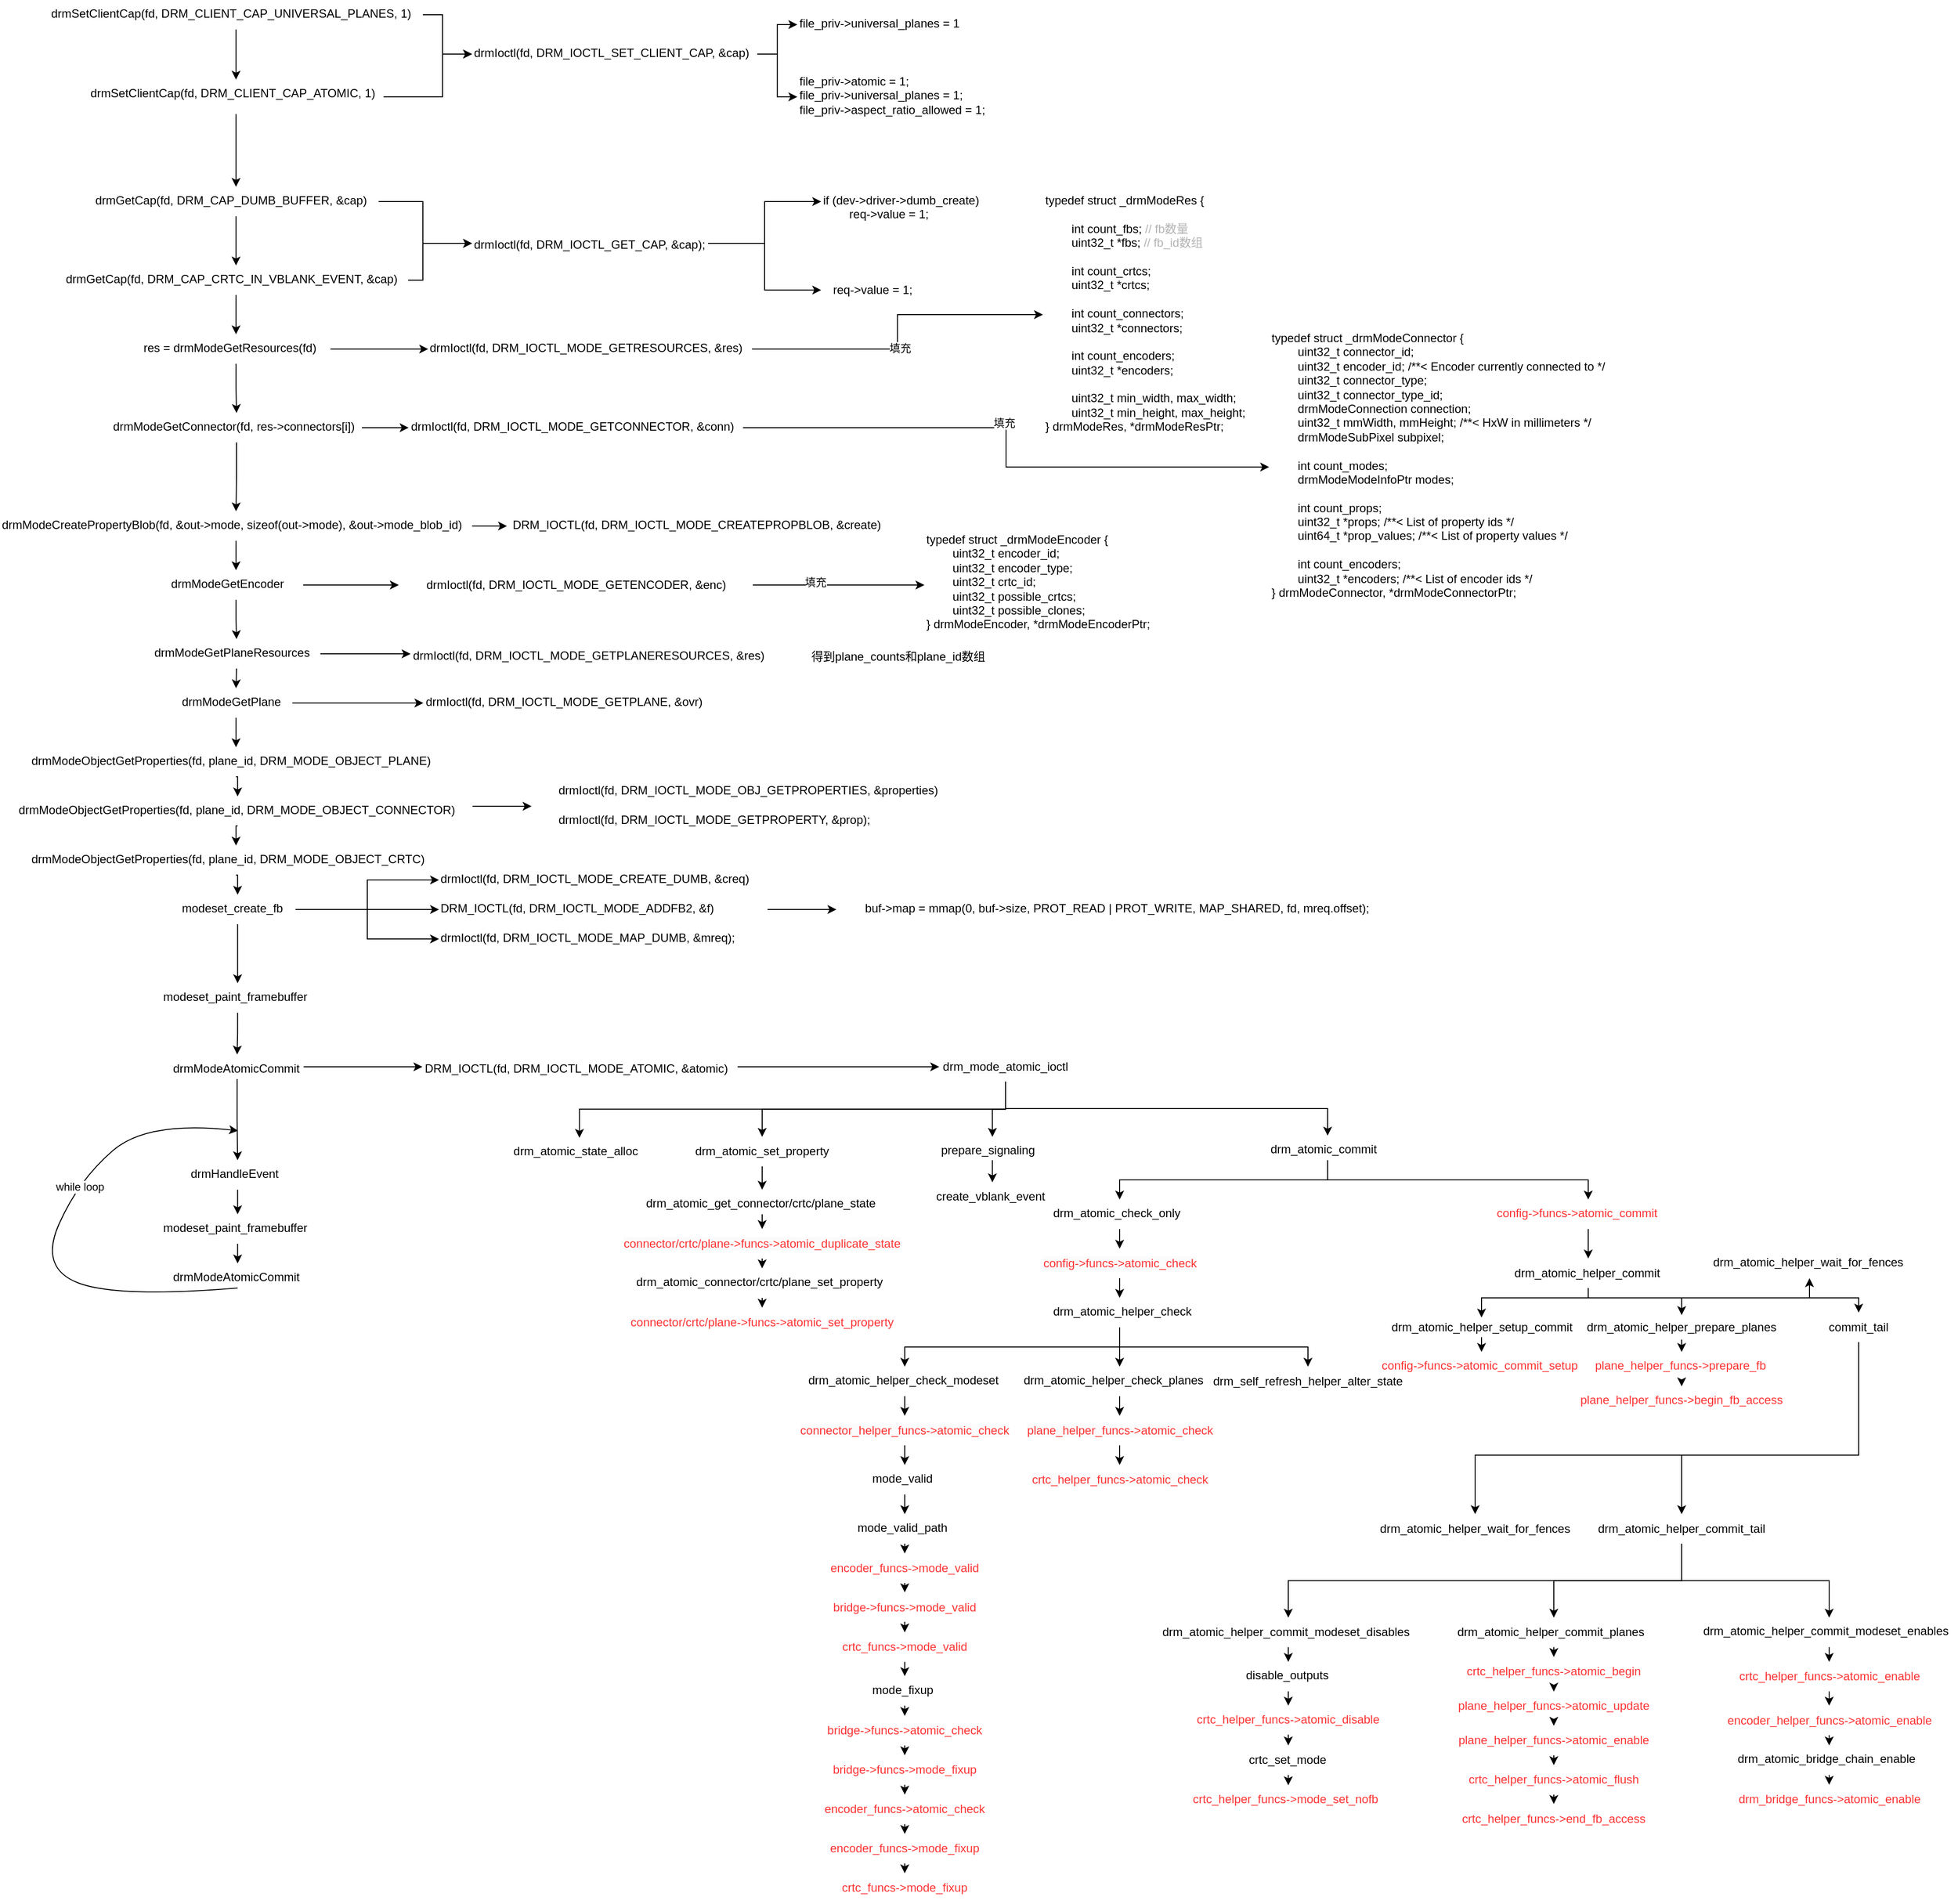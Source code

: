 <mxfile version="24.7.14">
  <diagram name="第 1 页" id="Wdx_ElfIQ2kTfjwmgPK6">
    <mxGraphModel dx="2079" dy="1802" grid="1" gridSize="10" guides="1" tooltips="1" connect="1" arrows="1" fold="1" page="1" pageScale="1" pageWidth="827" pageHeight="1169" math="0" shadow="0">
      <root>
        <mxCell id="0" />
        <mxCell id="1" parent="0" />
        <mxCell id="z1ZTVlwwsorMF4e4j1b6-2" value="&lt;div&gt;&lt;span style=&quot;background-color: initial;&quot;&gt;drm_atomic_state_alloc&lt;/span&gt;&lt;br&gt;&lt;/div&gt;" style="text;html=1;align=center;verticalAlign=middle;resizable=0;points=[];autosize=1;strokeColor=none;fillColor=none;" parent="1" vertex="1">
          <mxGeometry x="-280" y="106.25" width="150" height="30" as="geometry" />
        </mxCell>
        <mxCell id="z1ZTVlwwsorMF4e4j1b6-13" style="edgeStyle=orthogonalEdgeStyle;rounded=0;orthogonalLoop=1;jettySize=auto;html=1;entryX=0.5;entryY=0;entryDx=0;entryDy=0;" parent="1" source="z1ZTVlwwsorMF4e4j1b6-7" target="z1ZTVlwwsorMF4e4j1b6-12" edge="1">
          <mxGeometry relative="1" as="geometry">
            <Array as="points">
              <mxPoint x="560" y="150" />
              <mxPoint x="825" y="150" />
            </Array>
          </mxGeometry>
        </mxCell>
        <mxCell id="3mboC_igE18zgCTg4L_F-29" style="edgeStyle=orthogonalEdgeStyle;rounded=0;orthogonalLoop=1;jettySize=auto;html=1;exitX=0.5;exitY=1;exitDx=0;exitDy=0;entryX=0.5;entryY=0;entryDx=0;entryDy=0;" parent="1" source="z1ZTVlwwsorMF4e4j1b6-7" target="z1ZTVlwwsorMF4e4j1b6-10" edge="1">
          <mxGeometry relative="1" as="geometry" />
        </mxCell>
        <mxCell id="z1ZTVlwwsorMF4e4j1b6-7" value="drm_atomic_commit" style="text;whiteSpace=wrap;html=1;" parent="1" vertex="1">
          <mxGeometry x="500" y="105" width="120" height="25" as="geometry" />
        </mxCell>
        <mxCell id="inVT9cI3KzjuQ4xYqi-m-4" style="edgeStyle=orthogonalEdgeStyle;rounded=0;orthogonalLoop=1;jettySize=auto;html=1;exitX=0.5;exitY=1;exitDx=0;exitDy=0;entryX=0.5;entryY=0;entryDx=0;entryDy=0;" parent="1" source="z1ZTVlwwsorMF4e4j1b6-10" target="inVT9cI3KzjuQ4xYqi-m-3" edge="1">
          <mxGeometry relative="1" as="geometry" />
        </mxCell>
        <mxCell id="z1ZTVlwwsorMF4e4j1b6-10" value="drm_atomic_check_only" style="text;whiteSpace=wrap;html=1;" parent="1" vertex="1">
          <mxGeometry x="278.5" y="170" width="140" height="30" as="geometry" />
        </mxCell>
        <mxCell id="inVT9cI3KzjuQ4xYqi-m-26" style="edgeStyle=orthogonalEdgeStyle;rounded=0;orthogonalLoop=1;jettySize=auto;html=1;exitX=0.5;exitY=1;exitDx=0;exitDy=0;entryX=0.5;entryY=0;entryDx=0;entryDy=0;" parent="1" source="z1ZTVlwwsorMF4e4j1b6-12" target="inVT9cI3KzjuQ4xYqi-m-25" edge="1">
          <mxGeometry relative="1" as="geometry" />
        </mxCell>
        <mxCell id="z1ZTVlwwsorMF4e4j1b6-12" value="config-&amp;gt;funcs-&amp;gt;atomic_commit" style="text;whiteSpace=wrap;html=1;fontColor=#FF3333;" parent="1" vertex="1">
          <mxGeometry x="730" y="170" width="190" height="30" as="geometry" />
        </mxCell>
        <mxCell id="3mboC_igE18zgCTg4L_F-28" style="edgeStyle=orthogonalEdgeStyle;rounded=0;orthogonalLoop=1;jettySize=auto;html=1;exitX=0.5;exitY=1;exitDx=0;exitDy=0;entryX=0.5;entryY=0;entryDx=0;entryDy=0;" parent="1" source="59reyXUg0gu2296uByz6-4" target="3mboC_igE18zgCTg4L_F-27" edge="1">
          <mxGeometry relative="1" as="geometry" />
        </mxCell>
        <mxCell id="59reyXUg0gu2296uByz6-4" value="drm_atomic_connector/crtc/plane_set_property" style="text;whiteSpace=wrap;html=1;" parent="1" vertex="1">
          <mxGeometry x="-145" y="240" width="260" height="30" as="geometry" />
        </mxCell>
        <mxCell id="inVT9cI3KzjuQ4xYqi-m-6" style="edgeStyle=orthogonalEdgeStyle;rounded=0;orthogonalLoop=1;jettySize=auto;html=1;exitX=0.5;exitY=1;exitDx=0;exitDy=0;entryX=0.5;entryY=0;entryDx=0;entryDy=0;" parent="1" source="inVT9cI3KzjuQ4xYqi-m-3" target="inVT9cI3KzjuQ4xYqi-m-5" edge="1">
          <mxGeometry relative="1" as="geometry" />
        </mxCell>
        <mxCell id="inVT9cI3KzjuQ4xYqi-m-3" value="&lt;span style=&quot;forced-color-adjust: none; font-family: Helvetica; font-size: 12px; font-style: normal; font-variant-ligatures: normal; font-variant-caps: normal; letter-spacing: normal; orphans: 2; text-indent: 0px; text-transform: none; widows: 2; word-spacing: 0px; -webkit-text-stroke-width: 0px; white-space: nowrap; background-color: rgb(251, 251, 251); text-decoration-thickness: initial; text-decoration-style: initial; text-decoration-color: initial;&quot;&gt;&lt;font style=&quot;&quot; color=&quot;#ff3333&quot;&gt;config-&amp;gt;funcs-&amp;gt;atomic_check&lt;/font&gt;&lt;/span&gt;" style="text;html=1;align=center;verticalAlign=middle;whiteSpace=wrap;rounded=0;" parent="1" vertex="1">
          <mxGeometry x="263.5" y="220" width="170" height="30" as="geometry" />
        </mxCell>
        <mxCell id="inVT9cI3KzjuQ4xYqi-m-9" style="edgeStyle=orthogonalEdgeStyle;rounded=0;orthogonalLoop=1;jettySize=auto;html=1;exitX=0.5;exitY=1;exitDx=0;exitDy=0;entryX=0.5;entryY=0;entryDx=0;entryDy=0;" parent="1" source="inVT9cI3KzjuQ4xYqi-m-5" target="inVT9cI3KzjuQ4xYqi-m-7" edge="1">
          <mxGeometry relative="1" as="geometry" />
        </mxCell>
        <mxCell id="inVT9cI3KzjuQ4xYqi-m-10" style="edgeStyle=orthogonalEdgeStyle;rounded=0;orthogonalLoop=1;jettySize=auto;html=1;exitX=0.5;exitY=1;exitDx=0;exitDy=0;entryX=0.5;entryY=0;entryDx=0;entryDy=0;" parent="1" source="inVT9cI3KzjuQ4xYqi-m-5" target="inVT9cI3KzjuQ4xYqi-m-8" edge="1">
          <mxGeometry relative="1" as="geometry" />
        </mxCell>
        <mxCell id="3mboC_igE18zgCTg4L_F-2" style="edgeStyle=orthogonalEdgeStyle;rounded=0;orthogonalLoop=1;jettySize=auto;html=1;exitX=0.5;exitY=1;exitDx=0;exitDy=0;entryX=0.5;entryY=0;entryDx=0;entryDy=0;" parent="1" source="inVT9cI3KzjuQ4xYqi-m-5" target="3mboC_igE18zgCTg4L_F-1" edge="1">
          <mxGeometry relative="1" as="geometry" />
        </mxCell>
        <mxCell id="inVT9cI3KzjuQ4xYqi-m-5" value="drm_atomic_helper_check" style="text;whiteSpace=wrap;html=1;" parent="1" vertex="1">
          <mxGeometry x="278.5" y="270" width="140" height="30" as="geometry" />
        </mxCell>
        <mxCell id="inVT9cI3KzjuQ4xYqi-m-16" style="edgeStyle=orthogonalEdgeStyle;rounded=0;orthogonalLoop=1;jettySize=auto;html=1;exitX=0.5;exitY=1;exitDx=0;exitDy=0;entryX=0.5;entryY=0;entryDx=0;entryDy=0;" parent="1" source="inVT9cI3KzjuQ4xYqi-m-7" target="inVT9cI3KzjuQ4xYqi-m-15" edge="1">
          <mxGeometry relative="1" as="geometry" />
        </mxCell>
        <mxCell id="inVT9cI3KzjuQ4xYqi-m-7" value="drm_atomic_helper_check_modeset" style="text;whiteSpace=wrap;html=1;" parent="1" vertex="1">
          <mxGeometry x="30" y="340" width="200" height="30" as="geometry" />
        </mxCell>
        <mxCell id="inVT9cI3KzjuQ4xYqi-m-13" style="edgeStyle=orthogonalEdgeStyle;rounded=0;orthogonalLoop=1;jettySize=auto;html=1;exitX=0.5;exitY=1;exitDx=0;exitDy=0;entryX=0.5;entryY=0;entryDx=0;entryDy=0;" parent="1" source="inVT9cI3KzjuQ4xYqi-m-8" target="inVT9cI3KzjuQ4xYqi-m-11" edge="1">
          <mxGeometry relative="1" as="geometry" />
        </mxCell>
        <mxCell id="inVT9cI3KzjuQ4xYqi-m-8" value="drm_atomic_helper_check_planes" style="text;whiteSpace=wrap;html=1;" parent="1" vertex="1">
          <mxGeometry x="248.5" y="340" width="200" height="30" as="geometry" />
        </mxCell>
        <mxCell id="inVT9cI3KzjuQ4xYqi-m-14" style="edgeStyle=orthogonalEdgeStyle;rounded=0;orthogonalLoop=1;jettySize=auto;html=1;exitX=0.5;exitY=1;exitDx=0;exitDy=0;entryX=0.5;entryY=0;entryDx=0;entryDy=0;" parent="1" source="inVT9cI3KzjuQ4xYqi-m-11" target="inVT9cI3KzjuQ4xYqi-m-12" edge="1">
          <mxGeometry relative="1" as="geometry" />
        </mxCell>
        <mxCell id="inVT9cI3KzjuQ4xYqi-m-11" value="&lt;span style=&quot;forced-color-adjust: none; font-family: Helvetica; font-size: 12px; font-style: normal; font-variant-ligatures: normal; font-variant-caps: normal; letter-spacing: normal; orphans: 2; text-indent: 0px; text-transform: none; widows: 2; word-spacing: 0px; -webkit-text-stroke-width: 0px; white-space: nowrap; background-color: rgb(251, 251, 251); text-decoration-thickness: initial; text-decoration-style: initial; text-decoration-color: initial;&quot;&gt;&lt;font style=&quot;&quot; color=&quot;#ff3333&quot;&gt;plane_helper_funcs-&amp;gt;atomic_check&lt;/font&gt;&lt;/span&gt;" style="text;html=1;align=center;verticalAlign=middle;whiteSpace=wrap;rounded=0;" parent="1" vertex="1">
          <mxGeometry x="263.5" y="390" width="170" height="30" as="geometry" />
        </mxCell>
        <mxCell id="inVT9cI3KzjuQ4xYqi-m-12" value="&lt;span style=&quot;forced-color-adjust: none; font-family: Helvetica; font-size: 12px; font-style: normal; font-variant-ligatures: normal; font-variant-caps: normal; letter-spacing: normal; orphans: 2; text-indent: 0px; text-transform: none; widows: 2; word-spacing: 0px; -webkit-text-stroke-width: 0px; white-space: nowrap; background-color: rgb(251, 251, 251); text-decoration-thickness: initial; text-decoration-style: initial; text-decoration-color: initial;&quot;&gt;&lt;font style=&quot;&quot; color=&quot;#ff3333&quot;&gt;crtc_helper_funcs-&amp;gt;atomic_check&lt;/font&gt;&lt;/span&gt;" style="text;html=1;align=center;verticalAlign=middle;whiteSpace=wrap;rounded=0;" parent="1" vertex="1">
          <mxGeometry x="263.5" y="440" width="170" height="30" as="geometry" />
        </mxCell>
        <mxCell id="SGbNxjFCH1gDrcXbBLk8-2" style="edgeStyle=orthogonalEdgeStyle;rounded=0;orthogonalLoop=1;jettySize=auto;html=1;exitX=0.5;exitY=1;exitDx=0;exitDy=0;entryX=0.5;entryY=0;entryDx=0;entryDy=0;" edge="1" parent="1" source="inVT9cI3KzjuQ4xYqi-m-15" target="SGbNxjFCH1gDrcXbBLk8-1">
          <mxGeometry relative="1" as="geometry" />
        </mxCell>
        <mxCell id="inVT9cI3KzjuQ4xYqi-m-15" value="&lt;span style=&quot;forced-color-adjust: none; font-family: Helvetica; font-size: 12px; font-style: normal; font-variant-ligatures: normal; font-variant-caps: normal; letter-spacing: normal; orphans: 2; text-indent: 0px; text-transform: none; widows: 2; word-spacing: 0px; -webkit-text-stroke-width: 0px; white-space: nowrap; background-color: rgb(251, 251, 251); text-decoration-thickness: initial; text-decoration-style: initial; text-decoration-color: initial;&quot;&gt;&lt;font style=&quot;&quot; color=&quot;#ff3333&quot;&gt;connector_helper_funcs-&amp;gt;atomic_check&lt;/font&gt;&lt;/span&gt;" style="text;html=1;align=center;verticalAlign=middle;whiteSpace=wrap;rounded=0;" parent="1" vertex="1">
          <mxGeometry x="45" y="390" width="170" height="30" as="geometry" />
        </mxCell>
        <mxCell id="inVT9cI3KzjuQ4xYqi-m-28" style="edgeStyle=orthogonalEdgeStyle;rounded=0;orthogonalLoop=1;jettySize=auto;html=1;exitX=0.5;exitY=1;exitDx=0;exitDy=0;entryX=0.5;entryY=0;entryDx=0;entryDy=0;" parent="1" source="inVT9cI3KzjuQ4xYqi-m-17" target="inVT9cI3KzjuQ4xYqi-m-21" edge="1">
          <mxGeometry relative="1" as="geometry" />
        </mxCell>
        <mxCell id="inVT9cI3KzjuQ4xYqi-m-17" value="drm_atomic_helper_commit_planes" style="text;whiteSpace=wrap;html=1;verticalAlign=middle;" parent="1" vertex="1">
          <mxGeometry x="690" y="595.25" width="200" height="30" as="geometry" />
        </mxCell>
        <mxCell id="inVT9cI3KzjuQ4xYqi-m-33" style="edgeStyle=orthogonalEdgeStyle;rounded=0;orthogonalLoop=1;jettySize=auto;html=1;exitX=0.5;exitY=1;exitDx=0;exitDy=0;entryX=0.5;entryY=0;entryDx=0;entryDy=0;" parent="1" source="inVT9cI3KzjuQ4xYqi-m-18" target="inVT9cI3KzjuQ4xYqi-m-20" edge="1">
          <mxGeometry relative="1" as="geometry" />
        </mxCell>
        <mxCell id="inVT9cI3KzjuQ4xYqi-m-18" value="&lt;font color=&quot;#ff3333&quot;&gt;&lt;span style=&quot;text-wrap: nowrap;&quot;&gt;crtc_helper_funcs-&amp;gt;atomic_flush&lt;/span&gt;&lt;/font&gt;" style="text;html=1;align=center;verticalAlign=middle;whiteSpace=wrap;rounded=0;" parent="1" vertex="1">
          <mxGeometry x="705" y="745.25" width="170" height="30" as="geometry" />
        </mxCell>
        <mxCell id="inVT9cI3KzjuQ4xYqi-m-20" value="&lt;font color=&quot;#ff3333&quot;&gt;&lt;span style=&quot;text-wrap: nowrap;&quot;&gt;crtc_helper_funcs-&amp;gt;end_fb_access&lt;/span&gt;&lt;/font&gt;" style="text;html=1;align=center;verticalAlign=middle;whiteSpace=wrap;rounded=0;" parent="1" vertex="1">
          <mxGeometry x="705" y="784.75" width="170" height="30" as="geometry" />
        </mxCell>
        <mxCell id="inVT9cI3KzjuQ4xYqi-m-30" style="edgeStyle=orthogonalEdgeStyle;rounded=0;orthogonalLoop=1;jettySize=auto;html=1;exitX=0.5;exitY=1;exitDx=0;exitDy=0;entryX=0.5;entryY=0;entryDx=0;entryDy=0;" parent="1" source="inVT9cI3KzjuQ4xYqi-m-21" target="inVT9cI3KzjuQ4xYqi-m-22" edge="1">
          <mxGeometry relative="1" as="geometry" />
        </mxCell>
        <mxCell id="inVT9cI3KzjuQ4xYqi-m-21" value="&lt;font color=&quot;#ff3333&quot;&gt;&lt;span style=&quot;text-wrap: nowrap;&quot;&gt;crtc_helper_funcs-&amp;gt;atomic_begin&lt;/span&gt;&lt;/font&gt;" style="text;html=1;align=center;verticalAlign=middle;whiteSpace=wrap;rounded=0;" parent="1" vertex="1">
          <mxGeometry x="705" y="635.25" width="170" height="30" as="geometry" />
        </mxCell>
        <mxCell id="inVT9cI3KzjuQ4xYqi-m-31" style="edgeStyle=orthogonalEdgeStyle;rounded=0;orthogonalLoop=1;jettySize=auto;html=1;exitX=0.5;exitY=1;exitDx=0;exitDy=0;entryX=0.5;entryY=0;entryDx=0;entryDy=0;" parent="1" source="inVT9cI3KzjuQ4xYqi-m-22" target="inVT9cI3KzjuQ4xYqi-m-23" edge="1">
          <mxGeometry relative="1" as="geometry" />
        </mxCell>
        <mxCell id="inVT9cI3KzjuQ4xYqi-m-22" value="&lt;font color=&quot;#ff3333&quot;&gt;&lt;span style=&quot;text-wrap: nowrap;&quot;&gt;&lt;span style=&quot;font-weight: normal;&quot;&gt;plane_helper_funcs-&amp;gt;atomic_update&lt;/span&gt;&lt;/span&gt;&lt;/font&gt;" style="text;html=1;align=center;verticalAlign=middle;whiteSpace=wrap;rounded=0;fontStyle=1" parent="1" vertex="1">
          <mxGeometry x="705" y="670.5" width="170" height="29.5" as="geometry" />
        </mxCell>
        <mxCell id="inVT9cI3KzjuQ4xYqi-m-32" style="edgeStyle=orthogonalEdgeStyle;rounded=0;orthogonalLoop=1;jettySize=auto;html=1;exitX=0.5;exitY=1;exitDx=0;exitDy=0;entryX=0.5;entryY=0;entryDx=0;entryDy=0;" parent="1" source="inVT9cI3KzjuQ4xYqi-m-23" target="inVT9cI3KzjuQ4xYqi-m-18" edge="1">
          <mxGeometry relative="1" as="geometry" />
        </mxCell>
        <mxCell id="inVT9cI3KzjuQ4xYqi-m-23" value="&lt;font color=&quot;#ff3333&quot;&gt;&lt;span style=&quot;text-wrap: nowrap;&quot;&gt;plane&lt;/span&gt;&lt;/font&gt;&lt;span style=&quot;text-wrap: nowrap; color: rgb(255, 51, 51); background-color: initial;&quot;&gt;_helper_funcs-&amp;gt;atomic_enable&lt;/span&gt;" style="text;html=1;align=center;verticalAlign=middle;whiteSpace=wrap;rounded=0;" parent="1" vertex="1">
          <mxGeometry x="705" y="705.25" width="170" height="30" as="geometry" />
        </mxCell>
        <mxCell id="3mboC_igE18zgCTg4L_F-31" style="edgeStyle=orthogonalEdgeStyle;rounded=0;orthogonalLoop=1;jettySize=auto;html=1;exitX=0.5;exitY=1;exitDx=0;exitDy=0;entryX=0.5;entryY=0;entryDx=0;entryDy=0;" parent="1" source="inVT9cI3KzjuQ4xYqi-m-25" target="inVT9cI3KzjuQ4xYqi-m-40" edge="1">
          <mxGeometry relative="1" as="geometry">
            <Array as="points">
              <mxPoint x="825" y="270" />
              <mxPoint x="717" y="270" />
            </Array>
          </mxGeometry>
        </mxCell>
        <mxCell id="3mboC_igE18zgCTg4L_F-34" style="edgeStyle=orthogonalEdgeStyle;rounded=0;orthogonalLoop=1;jettySize=auto;html=1;exitX=0.5;exitY=1;exitDx=0;exitDy=0;entryX=0.5;entryY=0;entryDx=0;entryDy=0;" parent="1" source="inVT9cI3KzjuQ4xYqi-m-25" target="inVT9cI3KzjuQ4xYqi-m-34" edge="1">
          <mxGeometry relative="1" as="geometry">
            <Array as="points">
              <mxPoint x="825" y="270" />
              <mxPoint x="1100" y="270" />
            </Array>
          </mxGeometry>
        </mxCell>
        <mxCell id="3mboC_igE18zgCTg4L_F-39" style="edgeStyle=orthogonalEdgeStyle;rounded=0;orthogonalLoop=1;jettySize=auto;html=1;exitX=0.5;exitY=1;exitDx=0;exitDy=0;entryX=0.5;entryY=0;entryDx=0;entryDy=0;" parent="1" source="inVT9cI3KzjuQ4xYqi-m-25" target="3mboC_igE18zgCTg4L_F-38" edge="1">
          <mxGeometry relative="1" as="geometry">
            <Array as="points">
              <mxPoint x="825" y="270" />
              <mxPoint x="920" y="270" />
            </Array>
          </mxGeometry>
        </mxCell>
        <mxCell id="3mboC_igE18zgCTg4L_F-43" style="edgeStyle=orthogonalEdgeStyle;rounded=0;orthogonalLoop=1;jettySize=auto;html=1;exitX=0.5;exitY=1;exitDx=0;exitDy=0;entryX=0.5;entryY=1;entryDx=0;entryDy=0;" parent="1" source="inVT9cI3KzjuQ4xYqi-m-25" target="3mboC_igE18zgCTg4L_F-42" edge="1">
          <mxGeometry relative="1" as="geometry">
            <Array as="points">
              <mxPoint x="825" y="270" />
              <mxPoint x="1050" y="270" />
            </Array>
          </mxGeometry>
        </mxCell>
        <mxCell id="inVT9cI3KzjuQ4xYqi-m-25" value="&lt;span style=&quot;text-align: center; text-wrap: nowrap;&quot;&gt;drm_atomic_helper_commit&lt;/span&gt;" style="text;whiteSpace=wrap;html=1;verticalAlign=middle;" parent="1" vertex="1">
          <mxGeometry x="747.5" y="230" width="155" height="30" as="geometry" />
        </mxCell>
        <mxCell id="ozSf_emoWEw6sIMOIEAe-100" style="edgeStyle=orthogonalEdgeStyle;rounded=0;orthogonalLoop=1;jettySize=auto;html=1;exitX=0.5;exitY=1;exitDx=0;exitDy=0;entryX=0.5;entryY=0;entryDx=0;entryDy=0;" parent="1" source="inVT9cI3KzjuQ4xYqi-m-34" target="3mboC_igE18zgCTg4L_F-44" edge="1">
          <mxGeometry relative="1" as="geometry">
            <Array as="points">
              <mxPoint x="1100" y="430" />
              <mxPoint x="710" y="430" />
            </Array>
          </mxGeometry>
        </mxCell>
        <mxCell id="ozSf_emoWEw6sIMOIEAe-103" style="edgeStyle=orthogonalEdgeStyle;rounded=0;orthogonalLoop=1;jettySize=auto;html=1;exitX=0.5;exitY=1;exitDx=0;exitDy=0;entryX=0.5;entryY=0;entryDx=0;entryDy=0;" parent="1" source="inVT9cI3KzjuQ4xYqi-m-34" target="inVT9cI3KzjuQ4xYqi-m-37" edge="1">
          <mxGeometry relative="1" as="geometry">
            <Array as="points">
              <mxPoint x="1100" y="430" />
              <mxPoint x="920" y="430" />
            </Array>
          </mxGeometry>
        </mxCell>
        <mxCell id="inVT9cI3KzjuQ4xYqi-m-34" value="commit_tail" style="text;whiteSpace=wrap;html=1;align=center;verticalAlign=middle;" parent="1" vertex="1">
          <mxGeometry x="1065" y="285" width="70" height="30" as="geometry" />
        </mxCell>
        <mxCell id="ozSf_emoWEw6sIMOIEAe-4" style="edgeStyle=orthogonalEdgeStyle;rounded=0;orthogonalLoop=1;jettySize=auto;html=1;exitX=0.5;exitY=1;exitDx=0;exitDy=0;entryX=0.5;entryY=0;entryDx=0;entryDy=0;" parent="1" source="inVT9cI3KzjuQ4xYqi-m-37" target="inVT9cI3KzjuQ4xYqi-m-17" edge="1">
          <mxGeometry relative="1" as="geometry" />
        </mxCell>
        <mxCell id="ozSf_emoWEw6sIMOIEAe-5" style="edgeStyle=orthogonalEdgeStyle;rounded=0;orthogonalLoop=1;jettySize=auto;html=1;exitX=0.5;exitY=1;exitDx=0;exitDy=0;entryX=0.5;entryY=0;entryDx=0;entryDy=0;" parent="1" source="inVT9cI3KzjuQ4xYqi-m-37" target="3mboC_igE18zgCTg4L_F-45" edge="1">
          <mxGeometry relative="1" as="geometry" />
        </mxCell>
        <mxCell id="SGbNxjFCH1gDrcXbBLk8-26" style="edgeStyle=orthogonalEdgeStyle;rounded=0;orthogonalLoop=1;jettySize=auto;html=1;exitX=0.5;exitY=1;exitDx=0;exitDy=0;entryX=0.5;entryY=0;entryDx=0;entryDy=0;" edge="1" parent="1" source="inVT9cI3KzjuQ4xYqi-m-37" target="SGbNxjFCH1gDrcXbBLk8-25">
          <mxGeometry relative="1" as="geometry" />
        </mxCell>
        <mxCell id="inVT9cI3KzjuQ4xYqi-m-37" value="drm_atomic_helper_commit_tail" style="text;whiteSpace=wrap;html=1;align=center;verticalAlign=middle;" parent="1" vertex="1">
          <mxGeometry x="830" y="490" width="180" height="30" as="geometry" />
        </mxCell>
        <mxCell id="3mboC_igE18zgCTg4L_F-32" style="edgeStyle=orthogonalEdgeStyle;rounded=0;orthogonalLoop=1;jettySize=auto;html=1;exitX=0.5;exitY=1;exitDx=0;exitDy=0;entryX=0.5;entryY=0;entryDx=0;entryDy=0;" parent="1" source="inVT9cI3KzjuQ4xYqi-m-40" target="inVT9cI3KzjuQ4xYqi-m-42" edge="1">
          <mxGeometry relative="1" as="geometry" />
        </mxCell>
        <mxCell id="inVT9cI3KzjuQ4xYqi-m-40" value="drm_atomic_helper_setup_commit" style="text;whiteSpace=wrap;html=1;verticalAlign=middle;align=center;" parent="1" vertex="1">
          <mxGeometry x="616.5" y="290" width="200" height="20" as="geometry" />
        </mxCell>
        <mxCell id="inVT9cI3KzjuQ4xYqi-m-42" value="config-&amp;gt;funcs-&amp;gt;atomic_commit_setup" style="text;whiteSpace=wrap;html=1;fontColor=#FF3333;" parent="1" vertex="1">
          <mxGeometry x="613" y="325" width="207" height="30" as="geometry" />
        </mxCell>
        <mxCell id="3mboC_igE18zgCTg4L_F-1" value="drm_self_refresh_helper_alter_state" style="text;whiteSpace=wrap;html=1;align=center;verticalAlign=middle;" parent="1" vertex="1">
          <mxGeometry x="440" y="340" width="200" height="30" as="geometry" />
        </mxCell>
        <mxCell id="3mboC_igE18zgCTg4L_F-8" style="edgeStyle=orthogonalEdgeStyle;rounded=0;orthogonalLoop=1;jettySize=auto;html=1;exitX=0.5;exitY=1;exitDx=0;exitDy=0;entryX=0.5;entryY=0;entryDx=0;entryDy=0;" parent="1" source="3mboC_igE18zgCTg4L_F-4" target="z1ZTVlwwsorMF4e4j1b6-7" edge="1">
          <mxGeometry relative="1" as="geometry" />
        </mxCell>
        <mxCell id="3mboC_igE18zgCTg4L_F-10" style="edgeStyle=orthogonalEdgeStyle;rounded=0;orthogonalLoop=1;jettySize=auto;html=1;exitX=0.5;exitY=1;exitDx=0;exitDy=0;entryX=0.5;entryY=0;entryDx=0;entryDy=0;" parent="1" source="3mboC_igE18zgCTg4L_F-4" target="3mboC_igE18zgCTg4L_F-9" edge="1">
          <mxGeometry relative="1" as="geometry" />
        </mxCell>
        <mxCell id="OpuFSFoiAB805dbF5H-I-2" style="edgeStyle=orthogonalEdgeStyle;rounded=0;orthogonalLoop=1;jettySize=auto;html=1;exitX=0.5;exitY=1;exitDx=0;exitDy=0;entryX=0.5;entryY=0;entryDx=0;entryDy=0;" parent="1" source="3mboC_igE18zgCTg4L_F-4" target="OpuFSFoiAB805dbF5H-I-1" edge="1">
          <mxGeometry relative="1" as="geometry" />
        </mxCell>
        <mxCell id="3mboC_igE18zgCTg4L_F-4" value="&lt;span style=&quot;color: rgb(0, 0, 0); font-family: Helvetica; font-size: 12px; font-style: normal; font-variant-ligatures: normal; font-variant-caps: normal; font-weight: 400; letter-spacing: normal; orphans: 2; text-align: center; text-indent: 0px; text-transform: none; widows: 2; word-spacing: 0px; -webkit-text-stroke-width: 0px; white-space: nowrap; background-color: rgb(251, 251, 251); text-decoration-thickness: initial; text-decoration-style: initial; text-decoration-color: initial; display: inline !important; float: none;&quot;&gt;drm_mode_atomic_ioctl&lt;/span&gt;" style="text;html=1;align=center;verticalAlign=middle;whiteSpace=wrap;rounded=0;" parent="1" vertex="1">
          <mxGeometry x="165" y="20" width="135" height="30" as="geometry" />
        </mxCell>
        <mxCell id="3mboC_igE18zgCTg4L_F-22" style="edgeStyle=orthogonalEdgeStyle;rounded=0;orthogonalLoop=1;jettySize=auto;html=1;exitX=0.5;exitY=1;exitDx=0;exitDy=0;entryX=0.5;entryY=0;entryDx=0;entryDy=0;" parent="1" source="3mboC_igE18zgCTg4L_F-9" target="3mboC_igE18zgCTg4L_F-21" edge="1">
          <mxGeometry relative="1" as="geometry" />
        </mxCell>
        <mxCell id="3mboC_igE18zgCTg4L_F-9" value="&lt;span style=&quot;text-wrap: nowrap;&quot;&gt;drm_atomic_set_property&lt;/span&gt;" style="text;html=1;align=center;verticalAlign=middle;whiteSpace=wrap;rounded=0;" parent="1" vertex="1">
          <mxGeometry x="-90" y="106.25" width="150" height="30" as="geometry" />
        </mxCell>
        <mxCell id="3mboC_igE18zgCTg4L_F-13" style="edgeStyle=orthogonalEdgeStyle;rounded=0;orthogonalLoop=1;jettySize=auto;html=1;exitX=0.5;exitY=1;exitDx=0;exitDy=0;entryX=0.528;entryY=0.032;entryDx=0;entryDy=0;entryPerimeter=0;" parent="1" source="3mboC_igE18zgCTg4L_F-4" target="z1ZTVlwwsorMF4e4j1b6-2" edge="1">
          <mxGeometry relative="1" as="geometry" />
        </mxCell>
        <mxCell id="3mboC_igE18zgCTg4L_F-24" style="edgeStyle=orthogonalEdgeStyle;rounded=0;orthogonalLoop=1;jettySize=auto;html=1;exitX=0.5;exitY=1;exitDx=0;exitDy=0;entryX=0.5;entryY=0;entryDx=0;entryDy=0;" parent="1" source="3mboC_igE18zgCTg4L_F-21" target="3mboC_igE18zgCTg4L_F-23" edge="1">
          <mxGeometry relative="1" as="geometry" />
        </mxCell>
        <mxCell id="3mboC_igE18zgCTg4L_F-21" value="drm_atomic_get_connector/crtc/plane_state" style="text;whiteSpace=wrap;html=1;" parent="1" vertex="1">
          <mxGeometry x="-135" y="160" width="240" height="25" as="geometry" />
        </mxCell>
        <mxCell id="3mboC_igE18zgCTg4L_F-26" style="edgeStyle=orthogonalEdgeStyle;rounded=0;orthogonalLoop=1;jettySize=auto;html=1;exitX=0.5;exitY=1;exitDx=0;exitDy=0;entryX=0.5;entryY=0;entryDx=0;entryDy=0;" parent="1" source="3mboC_igE18zgCTg4L_F-23" target="59reyXUg0gu2296uByz6-4" edge="1">
          <mxGeometry relative="1" as="geometry" />
        </mxCell>
        <mxCell id="3mboC_igE18zgCTg4L_F-23" value="&lt;span style=&quot;forced-color-adjust: none; font-family: Helvetica; font-size: 12px; font-style: normal; font-variant-ligatures: normal; font-variant-caps: normal; letter-spacing: normal; orphans: 2; text-indent: 0px; text-transform: none; widows: 2; word-spacing: 0px; -webkit-text-stroke-width: 0px; white-space: nowrap; background-color: rgb(251, 251, 251); text-decoration-thickness: initial; text-decoration-style: initial; text-decoration-color: initial;&quot;&gt;&lt;font style=&quot;&quot; color=&quot;#ff3333&quot;&gt;connector/crtc/plane-&amp;gt;funcs-&amp;gt;atomic_duplicate_state&lt;/font&gt;&lt;/span&gt;" style="text;html=1;align=center;verticalAlign=middle;whiteSpace=wrap;rounded=0;" parent="1" vertex="1">
          <mxGeometry x="-130" y="200" width="230" height="30" as="geometry" />
        </mxCell>
        <mxCell id="3mboC_igE18zgCTg4L_F-27" value="connector/crtc/plane-&amp;gt;funcs-&amp;gt;atomic_set_property" style="text;html=1;align=center;verticalAlign=middle;whiteSpace=wrap;rounded=0;fontColor=#FF3333;" parent="1" vertex="1">
          <mxGeometry x="-155" y="280" width="280" height="30" as="geometry" />
        </mxCell>
        <mxCell id="3mboC_igE18zgCTg4L_F-41" style="edgeStyle=orthogonalEdgeStyle;rounded=0;orthogonalLoop=1;jettySize=auto;html=1;exitX=0.5;exitY=1;exitDx=0;exitDy=0;entryX=0.5;entryY=0;entryDx=0;entryDy=0;" parent="1" source="3mboC_igE18zgCTg4L_F-38" target="3mboC_igE18zgCTg4L_F-40" edge="1">
          <mxGeometry relative="1" as="geometry" />
        </mxCell>
        <mxCell id="3mboC_igE18zgCTg4L_F-38" value="drm_atomic_helper_prepare_planes" style="text;whiteSpace=wrap;html=1;align=center;verticalAlign=middle;" parent="1" vertex="1">
          <mxGeometry x="820" y="287.5" width="200" height="25" as="geometry" />
        </mxCell>
        <mxCell id="ozSf_emoWEw6sIMOIEAe-101" style="edgeStyle=orthogonalEdgeStyle;rounded=0;orthogonalLoop=1;jettySize=auto;html=1;exitX=0.5;exitY=1;exitDx=0;exitDy=0;entryX=0.5;entryY=0;entryDx=0;entryDy=0;" parent="1" source="3mboC_igE18zgCTg4L_F-40" target="ozSf_emoWEw6sIMOIEAe-99" edge="1">
          <mxGeometry relative="1" as="geometry" />
        </mxCell>
        <mxCell id="3mboC_igE18zgCTg4L_F-40" value="plane_helper_funcs-&amp;gt;prepare_fb" style="text;whiteSpace=wrap;html=1;fontColor=#FF3333;" parent="1" vertex="1">
          <mxGeometry x="830" y="325" width="180" height="30" as="geometry" />
        </mxCell>
        <mxCell id="3mboC_igE18zgCTg4L_F-42" value="drm_atomic_helper_wait_for_fences" style="text;whiteSpace=wrap;html=1;" parent="1" vertex="1">
          <mxGeometry x="950" y="220" width="200" height="30" as="geometry" />
        </mxCell>
        <mxCell id="3mboC_igE18zgCTg4L_F-44" value="drm_atomic_helper_wait_for_fences" style="text;whiteSpace=wrap;html=1;align=center;verticalAlign=middle;" parent="1" vertex="1">
          <mxGeometry x="620" y="490" width="180" height="30" as="geometry" />
        </mxCell>
        <mxCell id="3mboC_igE18zgCTg4L_F-53" style="edgeStyle=orthogonalEdgeStyle;rounded=0;orthogonalLoop=1;jettySize=auto;html=1;exitX=0.5;exitY=1;exitDx=0;exitDy=0;entryX=0.5;entryY=0;entryDx=0;entryDy=0;" parent="1" source="3mboC_igE18zgCTg4L_F-45" target="3mboC_igE18zgCTg4L_F-51" edge="1">
          <mxGeometry relative="1" as="geometry" />
        </mxCell>
        <mxCell id="3mboC_igE18zgCTg4L_F-45" value="drm_atomic_helper_commit_modeset_enables" style="text;whiteSpace=wrap;html=1;" parent="1" vertex="1">
          <mxGeometry x="940" y="595.25" width="260" height="30" as="geometry" />
        </mxCell>
        <mxCell id="3mboC_igE18zgCTg4L_F-54" style="edgeStyle=orthogonalEdgeStyle;rounded=0;orthogonalLoop=1;jettySize=auto;html=1;exitX=0.5;exitY=1;exitDx=0;exitDy=0;entryX=0.5;entryY=0;entryDx=0;entryDy=0;" parent="1" source="3mboC_igE18zgCTg4L_F-51" target="3mboC_igE18zgCTg4L_F-52" edge="1">
          <mxGeometry relative="1" as="geometry" />
        </mxCell>
        <mxCell id="3mboC_igE18zgCTg4L_F-51" value="&lt;font color=&quot;#ff3333&quot;&gt;&lt;span style=&quot;text-wrap: nowrap;&quot;&gt;crtc_helper_funcs-&amp;gt;atomic_enable&lt;/span&gt;&lt;/font&gt;" style="text;html=1;align=center;verticalAlign=middle;whiteSpace=wrap;rounded=0;" parent="1" vertex="1">
          <mxGeometry x="972.5" y="640.25" width="195" height="30" as="geometry" />
        </mxCell>
        <mxCell id="3mboC_igE18zgCTg4L_F-56" style="edgeStyle=orthogonalEdgeStyle;rounded=0;orthogonalLoop=1;jettySize=auto;html=1;exitX=0.5;exitY=1;exitDx=0;exitDy=0;entryX=0.5;entryY=0;entryDx=0;entryDy=0;" parent="1" source="3mboC_igE18zgCTg4L_F-52" target="3mboC_igE18zgCTg4L_F-55" edge="1">
          <mxGeometry relative="1" as="geometry" />
        </mxCell>
        <mxCell id="3mboC_igE18zgCTg4L_F-52" value="&lt;font color=&quot;#ff3333&quot;&gt;&lt;span style=&quot;text-wrap: nowrap;&quot;&gt;encoder_helper_funcs-&amp;gt;atomic_enable&lt;/span&gt;&lt;/font&gt;" style="text;html=1;align=center;verticalAlign=middle;whiteSpace=wrap;rounded=0;" parent="1" vertex="1">
          <mxGeometry x="972.5" y="684.75" width="195" height="30" as="geometry" />
        </mxCell>
        <mxCell id="3mboC_igE18zgCTg4L_F-58" style="edgeStyle=orthogonalEdgeStyle;rounded=0;orthogonalLoop=1;jettySize=auto;html=1;exitX=0.5;exitY=1;exitDx=0;exitDy=0;entryX=0.5;entryY=0;entryDx=0;entryDy=0;" parent="1" source="3mboC_igE18zgCTg4L_F-55" target="3mboC_igE18zgCTg4L_F-57" edge="1">
          <mxGeometry relative="1" as="geometry" />
        </mxCell>
        <mxCell id="3mboC_igE18zgCTg4L_F-55" value="drm_atomic_bridge_chain_enable" style="text;whiteSpace=wrap;html=1;" parent="1" vertex="1">
          <mxGeometry x="975" y="725.25" width="190" height="30" as="geometry" />
        </mxCell>
        <mxCell id="3mboC_igE18zgCTg4L_F-57" value="&lt;font color=&quot;#ff3333&quot;&gt;&lt;span style=&quot;text-wrap: nowrap;&quot;&gt;drm_bridge_funcs-&amp;gt;atomic_enable&lt;/span&gt;&lt;/font&gt;" style="text;html=1;align=center;verticalAlign=middle;whiteSpace=wrap;rounded=0;" parent="1" vertex="1">
          <mxGeometry x="972.5" y="765.25" width="195" height="30" as="geometry" />
        </mxCell>
        <mxCell id="ozSf_emoWEw6sIMOIEAe-32" style="edgeStyle=orthogonalEdgeStyle;rounded=0;orthogonalLoop=1;jettySize=auto;html=1;exitX=0.5;exitY=1;exitDx=0;exitDy=0;entryX=0.5;entryY=0;entryDx=0;entryDy=0;" parent="1" source="ozSf_emoWEw6sIMOIEAe-1" target="ozSf_emoWEw6sIMOIEAe-7" edge="1">
          <mxGeometry relative="1" as="geometry" />
        </mxCell>
        <mxCell id="ozSf_emoWEw6sIMOIEAe-40" style="edgeStyle=orthogonalEdgeStyle;rounded=0;orthogonalLoop=1;jettySize=auto;html=1;exitX=1;exitY=0.5;exitDx=0;exitDy=0;entryX=0;entryY=0.5;entryDx=0;entryDy=0;" parent="1" source="ozSf_emoWEw6sIMOIEAe-1" target="ozSf_emoWEw6sIMOIEAe-21" edge="1">
          <mxGeometry relative="1" as="geometry">
            <Array as="points">
              <mxPoint x="-340" y="-1035" />
              <mxPoint x="-340" y="-995" />
            </Array>
          </mxGeometry>
        </mxCell>
        <mxCell id="ozSf_emoWEw6sIMOIEAe-1" value="drmSetClientCap(fd, DRM_CLIENT_CAP_UNIVERSAL_PLANES, 1)" style="text;whiteSpace=wrap;html=1;" parent="1" vertex="1">
          <mxGeometry x="-740" y="-1050" width="380" height="30" as="geometry" />
        </mxCell>
        <mxCell id="ozSf_emoWEw6sIMOIEAe-6" value="file_priv-&amp;gt;universal_planes = 1" style="text;whiteSpace=wrap;html=1;" parent="1" vertex="1">
          <mxGeometry x="20.75" y="-1040" width="181.5" height="30" as="geometry" />
        </mxCell>
        <mxCell id="ozSf_emoWEw6sIMOIEAe-25" style="edgeStyle=orthogonalEdgeStyle;rounded=0;orthogonalLoop=1;jettySize=auto;html=1;exitX=1;exitY=0.5;exitDx=0;exitDy=0;entryX=0;entryY=0.5;entryDx=0;entryDy=0;" parent="1" source="ozSf_emoWEw6sIMOIEAe-7" target="ozSf_emoWEw6sIMOIEAe-21" edge="1">
          <mxGeometry relative="1" as="geometry">
            <Array as="points">
              <mxPoint x="-340" y="-951" />
              <mxPoint x="-340" y="-995" />
            </Array>
          </mxGeometry>
        </mxCell>
        <mxCell id="ozSf_emoWEw6sIMOIEAe-33" style="edgeStyle=orthogonalEdgeStyle;rounded=0;orthogonalLoop=1;jettySize=auto;html=1;exitX=0.5;exitY=1;exitDx=0;exitDy=0;entryX=0.5;entryY=0;entryDx=0;entryDy=0;" parent="1" source="ozSf_emoWEw6sIMOIEAe-7" target="ozSf_emoWEw6sIMOIEAe-13" edge="1">
          <mxGeometry relative="1" as="geometry" />
        </mxCell>
        <mxCell id="ozSf_emoWEw6sIMOIEAe-7" value="drmSetClientCap(fd, DRM_CLIENT_CAP_ATOMIC, 1)" style="text;whiteSpace=wrap;html=1;" parent="1" vertex="1">
          <mxGeometry x="-700" y="-969" width="300" height="35" as="geometry" />
        </mxCell>
        <mxCell id="ozSf_emoWEw6sIMOIEAe-10" value="file_priv-&amp;gt;atomic = 1;&lt;br&gt;file_priv-&amp;gt;universal_planes = 1;&lt;br&gt;file_priv-&amp;gt;aspect_ratio_allowed = 1;" style="text;whiteSpace=wrap;html=1;" parent="1" vertex="1">
          <mxGeometry x="20.75" y="-981.5" width="204.25" height="60" as="geometry" />
        </mxCell>
        <mxCell id="ozSf_emoWEw6sIMOIEAe-37" style="edgeStyle=orthogonalEdgeStyle;rounded=0;orthogonalLoop=1;jettySize=auto;html=1;exitX=1;exitY=0.5;exitDx=0;exitDy=0;entryX=0;entryY=0.5;entryDx=0;entryDy=0;" parent="1" source="ozSf_emoWEw6sIMOIEAe-13" target="ozSf_emoWEw6sIMOIEAe-18" edge="1">
          <mxGeometry relative="1" as="geometry">
            <Array as="points">
              <mxPoint x="-360" y="-845" />
              <mxPoint x="-360" y="-803" />
            </Array>
          </mxGeometry>
        </mxCell>
        <mxCell id="ozSf_emoWEw6sIMOIEAe-39" style="edgeStyle=orthogonalEdgeStyle;rounded=0;orthogonalLoop=1;jettySize=auto;html=1;exitX=0.5;exitY=1;exitDx=0;exitDy=0;entryX=0.5;entryY=0;entryDx=0;entryDy=0;" parent="1" source="ozSf_emoWEw6sIMOIEAe-13" target="ozSf_emoWEw6sIMOIEAe-17" edge="1">
          <mxGeometry relative="1" as="geometry" />
        </mxCell>
        <mxCell id="ozSf_emoWEw6sIMOIEAe-13" value="drmGetCap(fd, DRM_CAP_DUMB_BUFFER, &amp;cap)" style="text;whiteSpace=wrap;html=1;" parent="1" vertex="1">
          <mxGeometry x="-695" y="-860" width="290" height="30" as="geometry" />
        </mxCell>
        <mxCell id="ozSf_emoWEw6sIMOIEAe-15" value="if (dev-&amp;gt;driver-&amp;gt;dumb_create)&lt;div&gt;&lt;span style=&quot;white-space: pre;&quot;&gt;&#x9;&lt;/span&gt;req-&amp;gt;value = 1;&lt;br&gt;&lt;div&gt;&lt;br&gt;&lt;div&gt;&lt;br&gt;&lt;/div&gt;&lt;/div&gt;&lt;/div&gt;" style="text;whiteSpace=wrap;html=1;" parent="1" vertex="1">
          <mxGeometry x="45" y="-860" width="180" height="30" as="geometry" />
        </mxCell>
        <mxCell id="ozSf_emoWEw6sIMOIEAe-38" style="edgeStyle=orthogonalEdgeStyle;rounded=0;orthogonalLoop=1;jettySize=auto;html=1;exitX=1;exitY=0.5;exitDx=0;exitDy=0;entryX=0;entryY=0.5;entryDx=0;entryDy=0;" parent="1" source="ozSf_emoWEw6sIMOIEAe-17" target="ozSf_emoWEw6sIMOIEAe-18" edge="1">
          <mxGeometry relative="1" as="geometry">
            <Array as="points">
              <mxPoint x="-360" y="-765" />
              <mxPoint x="-360" y="-803" />
            </Array>
          </mxGeometry>
        </mxCell>
        <mxCell id="ozSf_emoWEw6sIMOIEAe-69" style="edgeStyle=orthogonalEdgeStyle;rounded=0;orthogonalLoop=1;jettySize=auto;html=1;exitX=0.5;exitY=1;exitDx=0;exitDy=0;entryX=0.5;entryY=0;entryDx=0;entryDy=0;" parent="1" source="ozSf_emoWEw6sIMOIEAe-17" target="ozSf_emoWEw6sIMOIEAe-41" edge="1">
          <mxGeometry relative="1" as="geometry" />
        </mxCell>
        <mxCell id="ozSf_emoWEw6sIMOIEAe-17" value="drmGetCap(fd, DRM_CAP_CRTC_IN_VBLANK_EVENT, &amp;cap)" style="text;whiteSpace=wrap;html=1;" parent="1" vertex="1">
          <mxGeometry x="-725" y="-780" width="350" height="30" as="geometry" />
        </mxCell>
        <mxCell id="ozSf_emoWEw6sIMOIEAe-28" style="edgeStyle=orthogonalEdgeStyle;rounded=0;orthogonalLoop=1;jettySize=auto;html=1;exitX=1;exitY=0.5;exitDx=0;exitDy=0;entryX=0;entryY=0.5;entryDx=0;entryDy=0;" parent="1" source="ozSf_emoWEw6sIMOIEAe-18" target="ozSf_emoWEw6sIMOIEAe-15" edge="1">
          <mxGeometry relative="1" as="geometry" />
        </mxCell>
        <mxCell id="ozSf_emoWEw6sIMOIEAe-31" style="edgeStyle=orthogonalEdgeStyle;rounded=0;orthogonalLoop=1;jettySize=auto;html=1;exitX=1;exitY=0.5;exitDx=0;exitDy=0;entryX=0;entryY=0.5;entryDx=0;entryDy=0;" parent="1" source="ozSf_emoWEw6sIMOIEAe-18" target="ozSf_emoWEw6sIMOIEAe-30" edge="1">
          <mxGeometry relative="1" as="geometry" />
        </mxCell>
        <mxCell id="ozSf_emoWEw6sIMOIEAe-18" value="drmIoctl(fd, DRM_IOCTL_GET_CAP, &amp;cap);" style="text;whiteSpace=wrap;html=1;" parent="1" vertex="1">
          <mxGeometry x="-310" y="-815" width="240" height="25" as="geometry" />
        </mxCell>
        <mxCell id="ozSf_emoWEw6sIMOIEAe-26" style="edgeStyle=orthogonalEdgeStyle;rounded=0;orthogonalLoop=1;jettySize=auto;html=1;exitX=1;exitY=0.5;exitDx=0;exitDy=0;entryX=0;entryY=0.5;entryDx=0;entryDy=0;" parent="1" source="ozSf_emoWEw6sIMOIEAe-21" target="ozSf_emoWEw6sIMOIEAe-10" edge="1">
          <mxGeometry relative="1" as="geometry" />
        </mxCell>
        <mxCell id="ozSf_emoWEw6sIMOIEAe-27" style="edgeStyle=orthogonalEdgeStyle;rounded=0;orthogonalLoop=1;jettySize=auto;html=1;exitX=1;exitY=0.5;exitDx=0;exitDy=0;entryX=0;entryY=0.5;entryDx=0;entryDy=0;" parent="1" source="ozSf_emoWEw6sIMOIEAe-21" target="ozSf_emoWEw6sIMOIEAe-6" edge="1">
          <mxGeometry relative="1" as="geometry" />
        </mxCell>
        <mxCell id="ozSf_emoWEw6sIMOIEAe-21" value="drmIoctl(fd, DRM_IOCTL_SET_CLIENT_CAP, &amp;cap)" style="text;whiteSpace=wrap;html=1;" parent="1" vertex="1">
          <mxGeometry x="-310" y="-1010" width="290" height="30" as="geometry" />
        </mxCell>
        <mxCell id="ozSf_emoWEw6sIMOIEAe-30" value="req-&gt;value = 1;" style="text;html=1;align=center;verticalAlign=middle;whiteSpace=wrap;rounded=0;" parent="1" vertex="1">
          <mxGeometry x="45" y="-770" width="105" height="30" as="geometry" />
        </mxCell>
        <mxCell id="ozSf_emoWEw6sIMOIEAe-45" style="edgeStyle=orthogonalEdgeStyle;rounded=0;orthogonalLoop=1;jettySize=auto;html=1;exitX=1;exitY=0.5;exitDx=0;exitDy=0;" parent="1" source="ozSf_emoWEw6sIMOIEAe-41" target="ozSf_emoWEw6sIMOIEAe-42" edge="1">
          <mxGeometry relative="1" as="geometry" />
        </mxCell>
        <mxCell id="ozSf_emoWEw6sIMOIEAe-70" style="edgeStyle=orthogonalEdgeStyle;rounded=0;orthogonalLoop=1;jettySize=auto;html=1;exitX=0.5;exitY=1;exitDx=0;exitDy=0;entryX=0.5;entryY=0;entryDx=0;entryDy=0;" parent="1" source="ozSf_emoWEw6sIMOIEAe-41" target="ozSf_emoWEw6sIMOIEAe-47" edge="1">
          <mxGeometry relative="1" as="geometry" />
        </mxCell>
        <mxCell id="ozSf_emoWEw6sIMOIEAe-41" value="res = drmModeGetResources(fd)" style="text;whiteSpace=wrap;html=1;" parent="1" vertex="1">
          <mxGeometry x="-646" y="-710" width="192" height="30" as="geometry" />
        </mxCell>
        <mxCell id="ozSf_emoWEw6sIMOIEAe-55" style="edgeStyle=orthogonalEdgeStyle;rounded=0;orthogonalLoop=1;jettySize=auto;html=1;exitX=1;exitY=0.5;exitDx=0;exitDy=0;entryX=0;entryY=0.5;entryDx=0;entryDy=0;" parent="1" source="ozSf_emoWEw6sIMOIEAe-42" target="ozSf_emoWEw6sIMOIEAe-50" edge="1">
          <mxGeometry relative="1" as="geometry" />
        </mxCell>
        <mxCell id="ozSf_emoWEw6sIMOIEAe-56" value="填充" style="edgeLabel;html=1;align=center;verticalAlign=middle;resizable=0;points=[];" parent="ozSf_emoWEw6sIMOIEAe-55" vertex="1" connectable="0">
          <mxGeometry x="-0.099" y="-2" relative="1" as="geometry">
            <mxPoint as="offset" />
          </mxGeometry>
        </mxCell>
        <mxCell id="ozSf_emoWEw6sIMOIEAe-42" value="drmIoctl(fd, DRM_IOCTL_MODE_GETRESOURCES, &amp;res)" style="text;whiteSpace=wrap;html=1;" parent="1" vertex="1">
          <mxGeometry x="-354.62" y="-710" width="329.25" height="30" as="geometry" />
        </mxCell>
        <mxCell id="ozSf_emoWEw6sIMOIEAe-59" style="edgeStyle=orthogonalEdgeStyle;rounded=0;orthogonalLoop=1;jettySize=auto;html=1;exitX=1;exitY=0.5;exitDx=0;exitDy=0;entryX=0;entryY=0.5;entryDx=0;entryDy=0;" parent="1" source="ozSf_emoWEw6sIMOIEAe-47" target="ozSf_emoWEw6sIMOIEAe-48" edge="1">
          <mxGeometry relative="1" as="geometry" />
        </mxCell>
        <mxCell id="ozSf_emoWEw6sIMOIEAe-71" style="edgeStyle=orthogonalEdgeStyle;rounded=0;orthogonalLoop=1;jettySize=auto;html=1;exitX=0.5;exitY=1;exitDx=0;exitDy=0;entryX=0.5;entryY=0;entryDx=0;entryDy=0;" parent="1" source="ozSf_emoWEw6sIMOIEAe-47" target="ozSf_emoWEw6sIMOIEAe-49" edge="1">
          <mxGeometry relative="1" as="geometry" />
        </mxCell>
        <mxCell id="ozSf_emoWEw6sIMOIEAe-47" value="drmModeGetConnector(fd, res-&gt;connectors[i])" style="text;whiteSpace=wrap;html=1;" parent="1" vertex="1">
          <mxGeometry x="-677" y="-630" width="255" height="30" as="geometry" />
        </mxCell>
        <mxCell id="ozSf_emoWEw6sIMOIEAe-57" style="edgeStyle=orthogonalEdgeStyle;rounded=0;orthogonalLoop=1;jettySize=auto;html=1;exitX=1;exitY=0.5;exitDx=0;exitDy=0;entryX=0;entryY=0.5;entryDx=0;entryDy=0;" parent="1" source="ozSf_emoWEw6sIMOIEAe-48" target="ozSf_emoWEw6sIMOIEAe-54" edge="1">
          <mxGeometry relative="1" as="geometry" />
        </mxCell>
        <mxCell id="ozSf_emoWEw6sIMOIEAe-58" value="填充" style="edgeLabel;html=1;align=center;verticalAlign=middle;resizable=0;points=[];" parent="ozSf_emoWEw6sIMOIEAe-57" vertex="1" connectable="0">
          <mxGeometry x="-0.079" y="5" relative="1" as="geometry">
            <mxPoint as="offset" />
          </mxGeometry>
        </mxCell>
        <mxCell id="ozSf_emoWEw6sIMOIEAe-48" value="drmIoctl(fd, DRM_IOCTL_MODE_GETCONNECTOR, &amp;conn)" style="text;whiteSpace=wrap;html=1;" parent="1" vertex="1">
          <mxGeometry x="-374.5" y="-630" width="340" height="30" as="geometry" />
        </mxCell>
        <mxCell id="ozSf_emoWEw6sIMOIEAe-67" style="edgeStyle=orthogonalEdgeStyle;rounded=0;orthogonalLoop=1;jettySize=auto;html=1;exitX=1;exitY=0.5;exitDx=0;exitDy=0;entryX=0;entryY=0.5;entryDx=0;entryDy=0;" parent="1" source="ozSf_emoWEw6sIMOIEAe-49" target="ozSf_emoWEw6sIMOIEAe-60" edge="1">
          <mxGeometry relative="1" as="geometry" />
        </mxCell>
        <mxCell id="ozSf_emoWEw6sIMOIEAe-72" style="edgeStyle=orthogonalEdgeStyle;rounded=0;orthogonalLoop=1;jettySize=auto;html=1;exitX=0.5;exitY=1;exitDx=0;exitDy=0;entryX=0.5;entryY=0;entryDx=0;entryDy=0;" parent="1" source="ozSf_emoWEw6sIMOIEAe-49" target="ozSf_emoWEw6sIMOIEAe-61" edge="1">
          <mxGeometry relative="1" as="geometry" />
        </mxCell>
        <mxCell id="ozSf_emoWEw6sIMOIEAe-49" value="drmModeCreatePropertyBlob(fd, &amp;amp;out-&amp;gt;mode, sizeof(out-&amp;gt;mode), &amp;amp;out-&amp;gt;mode_blob_id)" style="text;whiteSpace=wrap;html=1;" parent="1" vertex="1">
          <mxGeometry x="-790" y="-530" width="480" height="30" as="geometry" />
        </mxCell>
        <mxCell id="ozSf_emoWEw6sIMOIEAe-50" value="typedef struct _drmModeRes {&lt;br&gt;&lt;br&gt;&amp;nbsp; &amp;nbsp; &amp;nbsp; &amp;nbsp; int count_fbs; &lt;font color=&quot;#b3b3b3&quot;&gt;// fb数量&lt;/font&gt;&lt;br&gt;&amp;nbsp; &amp;nbsp; &amp;nbsp; &amp;nbsp; uint32_t *fbs; &lt;font color=&quot;#b3b3b3&quot;&gt;// fb_id数组&lt;/font&gt;&lt;br&gt;&lt;br&gt;&amp;nbsp; &amp;nbsp; &amp;nbsp; &amp;nbsp; int count_crtcs;&lt;br&gt;&amp;nbsp; &amp;nbsp; &amp;nbsp; &amp;nbsp; uint32_t *crtcs;&lt;br&gt;&lt;br&gt;&amp;nbsp; &amp;nbsp; &amp;nbsp; &amp;nbsp; int count_connectors;&lt;br&gt;&amp;nbsp; &amp;nbsp; &amp;nbsp; &amp;nbsp; uint32_t *connectors;&lt;br&gt;&lt;br&gt;&amp;nbsp; &amp;nbsp; &amp;nbsp; &amp;nbsp; int count_encoders;&lt;br&gt;&amp;nbsp; &amp;nbsp; &amp;nbsp; &amp;nbsp; uint32_t *encoders;&lt;br&gt;&lt;br&gt;&amp;nbsp; &amp;nbsp; &amp;nbsp; &amp;nbsp; uint32_t min_width, max_width;&lt;br&gt;&amp;nbsp; &amp;nbsp; &amp;nbsp; &amp;nbsp; uint32_t min_height, max_height;&lt;br&gt;} drmModeRes, *drmModeResPtr;" style="text;whiteSpace=wrap;html=1;" parent="1" vertex="1">
          <mxGeometry x="270.5" y="-860" width="220" height="260" as="geometry" />
        </mxCell>
        <mxCell id="ozSf_emoWEw6sIMOIEAe-54" value="typedef struct _drmModeConnector {&#xa;        uint32_t connector_id;&#xa;        uint32_t encoder_id; /**&lt; Encoder currently connected to */&#xa;        uint32_t connector_type;&#xa;        uint32_t connector_type_id;&#xa;        drmModeConnection connection;&#xa;        uint32_t mmWidth, mmHeight; /**&lt; HxW in millimeters */&#xa;        drmModeSubPixel subpixel;&#xa;&#xa;        int count_modes;&#xa;        drmModeModeInfoPtr modes;&#xa;&#xa;        int count_props;&#xa;        uint32_t *props; /**&lt; List of property ids */&#xa;        uint64_t *prop_values; /**&lt; List of property values */&#xa;&#xa;        int count_encoders;&#xa;        uint32_t *encoders; /**&lt; List of encoder ids */&#xa;} drmModeConnector, *drmModeConnectorPtr;" style="text;whiteSpace=wrap;html=1;" parent="1" vertex="1">
          <mxGeometry x="500.5" y="-720" width="345" height="290" as="geometry" />
        </mxCell>
        <mxCell id="ozSf_emoWEw6sIMOIEAe-60" value=" DRM_IOCTL(fd, DRM_IOCTL_MODE_CREATEPROPBLOB, &amp;create)" style="text;whiteSpace=wrap;html=1;" parent="1" vertex="1">
          <mxGeometry x="-274.5" y="-530" width="390" height="30" as="geometry" />
        </mxCell>
        <mxCell id="ozSf_emoWEw6sIMOIEAe-68" style="edgeStyle=orthogonalEdgeStyle;rounded=0;orthogonalLoop=1;jettySize=auto;html=1;exitX=1;exitY=0.5;exitDx=0;exitDy=0;entryX=0;entryY=0.5;entryDx=0;entryDy=0;" parent="1" source="ozSf_emoWEw6sIMOIEAe-61" target="ozSf_emoWEw6sIMOIEAe-63" edge="1">
          <mxGeometry relative="1" as="geometry" />
        </mxCell>
        <mxCell id="ozSf_emoWEw6sIMOIEAe-74" style="edgeStyle=orthogonalEdgeStyle;rounded=0;orthogonalLoop=1;jettySize=auto;html=1;exitX=0.5;exitY=1;exitDx=0;exitDy=0;entryX=0.5;entryY=0;entryDx=0;entryDy=0;" parent="1" source="ozSf_emoWEw6sIMOIEAe-61" target="ozSf_emoWEw6sIMOIEAe-73" edge="1">
          <mxGeometry relative="1" as="geometry" />
        </mxCell>
        <mxCell id="ozSf_emoWEw6sIMOIEAe-61" value="drmModeGetEncoder" style="text;whiteSpace=wrap;html=1;" parent="1" vertex="1">
          <mxGeometry x="-618.25" y="-470" width="136.5" height="30" as="geometry" />
        </mxCell>
        <mxCell id="ozSf_emoWEw6sIMOIEAe-65" style="edgeStyle=orthogonalEdgeStyle;rounded=0;orthogonalLoop=1;jettySize=auto;html=1;exitX=1;exitY=0.5;exitDx=0;exitDy=0;entryX=0;entryY=0.5;entryDx=0;entryDy=0;" parent="1" source="ozSf_emoWEw6sIMOIEAe-63" target="ozSf_emoWEw6sIMOIEAe-64" edge="1">
          <mxGeometry relative="1" as="geometry" />
        </mxCell>
        <mxCell id="ozSf_emoWEw6sIMOIEAe-66" value="填充" style="edgeLabel;html=1;align=center;verticalAlign=middle;resizable=0;points=[];" parent="ozSf_emoWEw6sIMOIEAe-65" vertex="1" connectable="0">
          <mxGeometry x="-0.272" y="3" relative="1" as="geometry">
            <mxPoint as="offset" />
          </mxGeometry>
        </mxCell>
        <mxCell id="ozSf_emoWEw6sIMOIEAe-63" value="drmIoctl(fd, DRM_IOCTL_MODE_GETENCODER, &amp;enc)" style="text;html=1;align=center;verticalAlign=middle;whiteSpace=wrap;rounded=0;" parent="1" vertex="1">
          <mxGeometry x="-384.5" y="-470" width="360" height="30" as="geometry" />
        </mxCell>
        <mxCell id="ozSf_emoWEw6sIMOIEAe-64" value="typedef struct _drmModeEncoder {&#xa;        uint32_t encoder_id;&#xa;        uint32_t encoder_type;&#xa;        uint32_t crtc_id;&#xa;        uint32_t possible_crtcs;&#xa;        uint32_t possible_clones;&#xa;} drmModeEncoder, *drmModeEncoderPtr;" style="text;whiteSpace=wrap;html=1;" parent="1" vertex="1">
          <mxGeometry x="150" y="-515" width="245" height="120" as="geometry" />
        </mxCell>
        <mxCell id="ozSf_emoWEw6sIMOIEAe-79" style="edgeStyle=orthogonalEdgeStyle;rounded=0;orthogonalLoop=1;jettySize=auto;html=1;exitX=1;exitY=0.5;exitDx=0;exitDy=0;entryX=0;entryY=0.5;entryDx=0;entryDy=0;" parent="1" source="ozSf_emoWEw6sIMOIEAe-73" target="ozSf_emoWEw6sIMOIEAe-75" edge="1">
          <mxGeometry relative="1" as="geometry" />
        </mxCell>
        <mxCell id="ozSf_emoWEw6sIMOIEAe-84" style="edgeStyle=orthogonalEdgeStyle;rounded=0;orthogonalLoop=1;jettySize=auto;html=1;exitX=0.5;exitY=1;exitDx=0;exitDy=0;entryX=0.5;entryY=0;entryDx=0;entryDy=0;" parent="1" source="ozSf_emoWEw6sIMOIEAe-73" target="ozSf_emoWEw6sIMOIEAe-76" edge="1">
          <mxGeometry relative="1" as="geometry" />
        </mxCell>
        <mxCell id="ozSf_emoWEw6sIMOIEAe-73" value="drmModeGetPlaneResources" style="text;whiteSpace=wrap;html=1;" parent="1" vertex="1">
          <mxGeometry x="-634.75" y="-400" width="170.5" height="30" as="geometry" />
        </mxCell>
        <mxCell id="ozSf_emoWEw6sIMOIEAe-75" value="drmIoctl(fd, DRM_IOCTL_MODE_GETPLANERESOURCES, &amp;res)" style="text;whiteSpace=wrap;html=1;" parent="1" vertex="1">
          <mxGeometry x="-372.49" y="-397.5" width="365" height="25" as="geometry" />
        </mxCell>
        <mxCell id="ozSf_emoWEw6sIMOIEAe-83" style="edgeStyle=orthogonalEdgeStyle;rounded=0;orthogonalLoop=1;jettySize=auto;html=1;exitX=1;exitY=0.5;exitDx=0;exitDy=0;entryX=0;entryY=0.5;entryDx=0;entryDy=0;" parent="1" source="ozSf_emoWEw6sIMOIEAe-76" target="ozSf_emoWEw6sIMOIEAe-78" edge="1">
          <mxGeometry relative="1" as="geometry" />
        </mxCell>
        <mxCell id="ozSf_emoWEw6sIMOIEAe-92" style="edgeStyle=orthogonalEdgeStyle;rounded=0;orthogonalLoop=1;jettySize=auto;html=1;exitX=0.5;exitY=1;exitDx=0;exitDy=0;entryX=0.5;entryY=0;entryDx=0;entryDy=0;" parent="1" source="ozSf_emoWEw6sIMOIEAe-76" target="ozSf_emoWEw6sIMOIEAe-85" edge="1">
          <mxGeometry relative="1" as="geometry" />
        </mxCell>
        <mxCell id="ozSf_emoWEw6sIMOIEAe-76" value="drmModeGetPlane" style="text;whiteSpace=wrap;html=1;" parent="1" vertex="1">
          <mxGeometry x="-607.25" y="-350" width="114.5" height="30" as="geometry" />
        </mxCell>
        <mxCell id="ozSf_emoWEw6sIMOIEAe-77" value="得到plane_counts和plane_id数组" style="text;html=1;align=center;verticalAlign=middle;resizable=0;points=[];autosize=1;strokeColor=none;fillColor=none;" parent="1" vertex="1">
          <mxGeometry x="22.87" y="-397.5" width="200" height="30" as="geometry" />
        </mxCell>
        <mxCell id="ozSf_emoWEw6sIMOIEAe-78" value="drmIoctl(fd, DRM_IOCTL_MODE_GETPLANE, &amp;ovr)" style="text;whiteSpace=wrap;html=1;" parent="1" vertex="1">
          <mxGeometry x="-359.5" y="-350" width="290" height="30" as="geometry" />
        </mxCell>
        <mxCell id="ozSf_emoWEw6sIMOIEAe-93" style="edgeStyle=orthogonalEdgeStyle;rounded=0;orthogonalLoop=1;jettySize=auto;html=1;exitX=0.5;exitY=1;exitDx=0;exitDy=0;entryX=0.5;entryY=0;entryDx=0;entryDy=0;" parent="1" source="ozSf_emoWEw6sIMOIEAe-85" target="ozSf_emoWEw6sIMOIEAe-86" edge="1">
          <mxGeometry relative="1" as="geometry" />
        </mxCell>
        <mxCell id="ozSf_emoWEw6sIMOIEAe-85" value="drmModeObjectGetProperties(fd, plane_id, DRM_MODE_OBJECT_PLANE)" style="text;whiteSpace=wrap;html=1;" parent="1" vertex="1">
          <mxGeometry x="-760" y="-290" width="420" height="30" as="geometry" />
        </mxCell>
        <mxCell id="ozSf_emoWEw6sIMOIEAe-94" style="edgeStyle=orthogonalEdgeStyle;rounded=0;orthogonalLoop=1;jettySize=auto;html=1;exitX=0.5;exitY=1;exitDx=0;exitDy=0;entryX=0.5;entryY=0;entryDx=0;entryDy=0;" parent="1" source="ozSf_emoWEw6sIMOIEAe-86" target="ozSf_emoWEw6sIMOIEAe-88" edge="1">
          <mxGeometry relative="1" as="geometry" />
        </mxCell>
        <mxCell id="ozSf_emoWEw6sIMOIEAe-86" value="drmModeObjectGetProperties(fd, plane_id, DRM_MODE_OBJECT_CONNECTOR)" style="text;whiteSpace=wrap;html=1;" parent="1" vertex="1">
          <mxGeometry x="-773.37" y="-240" width="450" height="30" as="geometry" />
        </mxCell>
        <mxCell id="ozSf_emoWEw6sIMOIEAe-87" value="drmIoctl(fd, DRM_IOCTL_MODE_OBJ_GETPROPERTIES, &amp;properties)" style="text;whiteSpace=wrap;html=1;" parent="1" vertex="1">
          <mxGeometry x="-224.5" y="-260" width="400" height="30" as="geometry" />
        </mxCell>
        <mxCell id="ozSf_emoWEw6sIMOIEAe-95" style="edgeStyle=orthogonalEdgeStyle;rounded=0;orthogonalLoop=1;jettySize=auto;html=1;exitX=0.5;exitY=1;exitDx=0;exitDy=0;entryX=0.5;entryY=0;entryDx=0;entryDy=0;" parent="1" source="ozSf_emoWEw6sIMOIEAe-88" target="ozSf_emoWEw6sIMOIEAe-89" edge="1">
          <mxGeometry relative="1" as="geometry" />
        </mxCell>
        <mxCell id="ozSf_emoWEw6sIMOIEAe-88" value="drmModeObjectGetProperties(fd, plane_id, DRM_MODE_OBJECT_CRTC)" style="text;whiteSpace=wrap;html=1;" parent="1" vertex="1">
          <mxGeometry x="-760" y="-190" width="420" height="30" as="geometry" />
        </mxCell>
        <mxCell id="OpuFSFoiAB805dbF5H-I-6" style="edgeStyle=orthogonalEdgeStyle;rounded=0;orthogonalLoop=1;jettySize=auto;html=1;exitX=1;exitY=0.5;exitDx=0;exitDy=0;entryX=0;entryY=0.5;entryDx=0;entryDy=0;" parent="1" source="ozSf_emoWEw6sIMOIEAe-89" target="OpuFSFoiAB805dbF5H-I-5" edge="1">
          <mxGeometry relative="1" as="geometry" />
        </mxCell>
        <mxCell id="OpuFSFoiAB805dbF5H-I-9" style="edgeStyle=orthogonalEdgeStyle;rounded=0;orthogonalLoop=1;jettySize=auto;html=1;exitX=1;exitY=0.5;exitDx=0;exitDy=0;entryX=0;entryY=0.5;entryDx=0;entryDy=0;" parent="1" source="ozSf_emoWEw6sIMOIEAe-89" target="OpuFSFoiAB805dbF5H-I-7" edge="1">
          <mxGeometry relative="1" as="geometry" />
        </mxCell>
        <mxCell id="OpuFSFoiAB805dbF5H-I-10" style="edgeStyle=orthogonalEdgeStyle;rounded=0;orthogonalLoop=1;jettySize=auto;html=1;exitX=1;exitY=0.5;exitDx=0;exitDy=0;entryX=0;entryY=0.5;entryDx=0;entryDy=0;" parent="1" source="ozSf_emoWEw6sIMOIEAe-89" target="OpuFSFoiAB805dbF5H-I-8" edge="1">
          <mxGeometry relative="1" as="geometry" />
        </mxCell>
        <mxCell id="OpuFSFoiAB805dbF5H-I-16" style="edgeStyle=orthogonalEdgeStyle;rounded=0;orthogonalLoop=1;jettySize=auto;html=1;exitX=0.5;exitY=1;exitDx=0;exitDy=0;entryX=0.5;entryY=0;entryDx=0;entryDy=0;" parent="1" source="ozSf_emoWEw6sIMOIEAe-89" target="OpuFSFoiAB805dbF5H-I-15" edge="1">
          <mxGeometry relative="1" as="geometry" />
        </mxCell>
        <mxCell id="ozSf_emoWEw6sIMOIEAe-89" value="modeset_create_fb" style="text;whiteSpace=wrap;html=1;" parent="1" vertex="1">
          <mxGeometry x="-607.25" y="-140" width="117.75" height="30" as="geometry" />
        </mxCell>
        <mxCell id="ozSf_emoWEw6sIMOIEAe-91" style="edgeStyle=orthogonalEdgeStyle;rounded=0;orthogonalLoop=1;jettySize=auto;html=1;exitX=1;exitY=0.5;exitDx=0;exitDy=0;entryX=0;entryY=0.5;entryDx=0;entryDy=0;" parent="1" source="ozSf_emoWEw6sIMOIEAe-90" target="3mboC_igE18zgCTg4L_F-4" edge="1">
          <mxGeometry relative="1" as="geometry" />
        </mxCell>
        <mxCell id="ozSf_emoWEw6sIMOIEAe-90" value="DRM_IOCTL(fd, DRM_IOCTL_MODE_ATOMIC, &amp;atomic)" style="text;whiteSpace=wrap;html=1;" parent="1" vertex="1">
          <mxGeometry x="-360.5" y="22.5" width="320.5" height="25" as="geometry" />
        </mxCell>
        <mxCell id="ozSf_emoWEw6sIMOIEAe-98" style="edgeStyle=orthogonalEdgeStyle;rounded=0;orthogonalLoop=1;jettySize=auto;html=1;exitX=1;exitY=0.5;exitDx=0;exitDy=0;entryX=0;entryY=0.5;entryDx=0;entryDy=0;" parent="1" source="ozSf_emoWEw6sIMOIEAe-96" target="ozSf_emoWEw6sIMOIEAe-90" edge="1">
          <mxGeometry relative="1" as="geometry" />
        </mxCell>
        <mxCell id="OpuFSFoiAB805dbF5H-I-19" style="edgeStyle=orthogonalEdgeStyle;rounded=0;orthogonalLoop=1;jettySize=auto;html=1;exitX=0.5;exitY=1;exitDx=0;exitDy=0;" parent="1" source="ozSf_emoWEw6sIMOIEAe-96" target="OpuFSFoiAB805dbF5H-I-18" edge="1">
          <mxGeometry relative="1" as="geometry" />
        </mxCell>
        <mxCell id="ozSf_emoWEw6sIMOIEAe-96" value="drmModeAtomicCommit" style="text;whiteSpace=wrap;html=1;" parent="1" vertex="1">
          <mxGeometry x="-616.5" y="22.5" width="135.25" height="25" as="geometry" />
        </mxCell>
        <mxCell id="ozSf_emoWEw6sIMOIEAe-99" value="plane_helper_funcs-&amp;gt;begin_fb_access" style="text;whiteSpace=wrap;html=1;fontColor=#FF3333;" parent="1" vertex="1">
          <mxGeometry x="815" y="360" width="210" height="30" as="geometry" />
        </mxCell>
        <mxCell id="OpuFSFoiAB805dbF5H-I-4" style="edgeStyle=orthogonalEdgeStyle;rounded=0;orthogonalLoop=1;jettySize=auto;html=1;exitX=0.5;exitY=1;exitDx=0;exitDy=0;entryX=0.5;entryY=0;entryDx=0;entryDy=0;" parent="1" source="OpuFSFoiAB805dbF5H-I-1" target="OpuFSFoiAB805dbF5H-I-3" edge="1">
          <mxGeometry relative="1" as="geometry" />
        </mxCell>
        <mxCell id="OpuFSFoiAB805dbF5H-I-1" value="prepare_signaling" style="text;whiteSpace=wrap;html=1;" parent="1" vertex="1">
          <mxGeometry x="165" y="106.25" width="108.25" height="23.75" as="geometry" />
        </mxCell>
        <mxCell id="OpuFSFoiAB805dbF5H-I-3" value="create_vblank_event" style="text;whiteSpace=wrap;html=1;" parent="1" vertex="1">
          <mxGeometry x="160.37" y="152.5" width="117.5" height="27.5" as="geometry" />
        </mxCell>
        <mxCell id="OpuFSFoiAB805dbF5H-I-5" value="drmIoctl(fd, DRM_IOCTL_MODE_CREATE_DUMB, &amp;creq)" style="text;whiteSpace=wrap;html=1;" parent="1" vertex="1">
          <mxGeometry x="-343.62" y="-170" width="318.25" height="30" as="geometry" />
        </mxCell>
        <mxCell id="OpuFSFoiAB805dbF5H-I-7" value="DRM_IOCTL(fd, DRM_IOCTL_MODE_ADDFB2, &amp;f)" style="text;whiteSpace=wrap;html=1;" parent="1" vertex="1">
          <mxGeometry x="-343.62" y="-140" width="287.99" height="30" as="geometry" />
        </mxCell>
        <mxCell id="OpuFSFoiAB805dbF5H-I-8" value="drmIoctl(fd, DRM_IOCTL_MODE_MAP_DUMB, &amp;mreq);" style="text;whiteSpace=wrap;html=1;" parent="1" vertex="1">
          <mxGeometry x="-343.62" y="-110" width="320.5" height="30" as="geometry" />
        </mxCell>
        <mxCell id="OpuFSFoiAB805dbF5H-I-11" value="&amp;nbsp; &amp;nbsp; &amp;nbsp; &amp;nbsp; buf-&amp;gt;map = mmap(0, buf-&amp;gt;size, PROT_READ | PROT_WRITE, MAP_SHARED, fd, mreq.offset);" style="text;whiteSpace=wrap;html=1;" parent="1" vertex="1">
          <mxGeometry x="60.5" y="-140" width="550" height="30" as="geometry" />
        </mxCell>
        <mxCell id="OpuFSFoiAB805dbF5H-I-12" value="" style="endArrow=classic;html=1;rounded=0;entryX=0;entryY=0.5;entryDx=0;entryDy=0;" parent="1" target="OpuFSFoiAB805dbF5H-I-11" edge="1">
          <mxGeometry width="50" height="50" relative="1" as="geometry">
            <mxPoint x="-9.5" y="-125" as="sourcePoint" />
            <mxPoint x="130.5" y="-210" as="targetPoint" />
          </mxGeometry>
        </mxCell>
        <mxCell id="OpuFSFoiAB805dbF5H-I-13" value="drmIoctl(fd, DRM_IOCTL_MODE_GETPROPERTY, &amp;prop);" style="text;whiteSpace=wrap;html=1;" parent="1" vertex="1">
          <mxGeometry x="-224.5" y="-230" width="330" height="30" as="geometry" />
        </mxCell>
        <mxCell id="OpuFSFoiAB805dbF5H-I-14" value="" style="endArrow=classic;html=1;rounded=0;" parent="1" edge="1">
          <mxGeometry width="50" height="50" relative="1" as="geometry">
            <mxPoint x="-309.5" y="-230" as="sourcePoint" />
            <mxPoint x="-249.5" y="-230" as="targetPoint" />
          </mxGeometry>
        </mxCell>
        <mxCell id="OpuFSFoiAB805dbF5H-I-17" style="edgeStyle=orthogonalEdgeStyle;rounded=0;orthogonalLoop=1;jettySize=auto;html=1;exitX=0.5;exitY=1;exitDx=0;exitDy=0;entryX=0.5;entryY=0;entryDx=0;entryDy=0;" parent="1" source="OpuFSFoiAB805dbF5H-I-15" target="ozSf_emoWEw6sIMOIEAe-96" edge="1">
          <mxGeometry relative="1" as="geometry" />
        </mxCell>
        <mxCell id="OpuFSFoiAB805dbF5H-I-15" value="modeset_paint_framebuffer" style="text;whiteSpace=wrap;html=1;" parent="1" vertex="1">
          <mxGeometry x="-625.87" y="-50" width="155" height="30" as="geometry" />
        </mxCell>
        <mxCell id="OpuFSFoiAB805dbF5H-I-24" style="edgeStyle=orthogonalEdgeStyle;rounded=0;orthogonalLoop=1;jettySize=auto;html=1;exitX=0.5;exitY=1;exitDx=0;exitDy=0;entryX=0.5;entryY=0;entryDx=0;entryDy=0;" parent="1" source="OpuFSFoiAB805dbF5H-I-18" target="OpuFSFoiAB805dbF5H-I-23" edge="1">
          <mxGeometry relative="1" as="geometry" />
        </mxCell>
        <mxCell id="OpuFSFoiAB805dbF5H-I-18" value="drmHandleEvent" style="text;whiteSpace=wrap;html=1;" parent="1" vertex="1">
          <mxGeometry x="-598.37" y="130" width="100" height="30" as="geometry" />
        </mxCell>
        <mxCell id="OpuFSFoiAB805dbF5H-I-26" style="edgeStyle=orthogonalEdgeStyle;rounded=0;orthogonalLoop=1;jettySize=auto;html=1;exitX=0.5;exitY=1;exitDx=0;exitDy=0;entryX=0.5;entryY=0;entryDx=0;entryDy=0;" parent="1" source="OpuFSFoiAB805dbF5H-I-23" target="OpuFSFoiAB805dbF5H-I-25" edge="1">
          <mxGeometry relative="1" as="geometry" />
        </mxCell>
        <mxCell id="OpuFSFoiAB805dbF5H-I-23" value="modeset_paint_framebuffer" style="text;whiteSpace=wrap;html=1;" parent="1" vertex="1">
          <mxGeometry x="-625.87" y="185" width="155" height="30" as="geometry" />
        </mxCell>
        <mxCell id="OpuFSFoiAB805dbF5H-I-25" value="drmModeAtomicCommit" style="text;whiteSpace=wrap;html=1;" parent="1" vertex="1">
          <mxGeometry x="-616" y="235" width="135.25" height="25" as="geometry" />
        </mxCell>
        <mxCell id="OpuFSFoiAB805dbF5H-I-29" value="" style="curved=1;endArrow=classic;html=1;rounded=0;exitX=0.5;exitY=1;exitDx=0;exitDy=0;" parent="1" source="OpuFSFoiAB805dbF5H-I-25" edge="1">
          <mxGeometry width="50" height="50" relative="1" as="geometry">
            <mxPoint x="-400" y="250" as="sourcePoint" />
            <mxPoint x="-548" y="100" as="targetPoint" />
            <Array as="points">
              <mxPoint x="-670" y="270" />
              <mxPoint x="-750" y="240" />
              <mxPoint x="-710" y="150" />
              <mxPoint x="-640" y="90" />
            </Array>
          </mxGeometry>
        </mxCell>
        <mxCell id="OpuFSFoiAB805dbF5H-I-30" value="while loop" style="edgeLabel;html=1;align=center;verticalAlign=middle;resizable=0;points=[];" parent="OpuFSFoiAB805dbF5H-I-29" vertex="1" connectable="0">
          <mxGeometry x="0.223" y="-4" relative="1" as="geometry">
            <mxPoint as="offset" />
          </mxGeometry>
        </mxCell>
        <mxCell id="SGbNxjFCH1gDrcXbBLk8-4" style="edgeStyle=orthogonalEdgeStyle;rounded=0;orthogonalLoop=1;jettySize=auto;html=1;exitX=0.5;exitY=1;exitDx=0;exitDy=0;entryX=0.5;entryY=0;entryDx=0;entryDy=0;" edge="1" parent="1" source="SGbNxjFCH1gDrcXbBLk8-1" target="SGbNxjFCH1gDrcXbBLk8-3">
          <mxGeometry relative="1" as="geometry" />
        </mxCell>
        <mxCell id="SGbNxjFCH1gDrcXbBLk8-1" value="mode_valid" style="text;whiteSpace=wrap;html=1;" vertex="1" parent="1">
          <mxGeometry x="95" y="440" width="70" height="30" as="geometry" />
        </mxCell>
        <mxCell id="SGbNxjFCH1gDrcXbBLk8-8" style="edgeStyle=orthogonalEdgeStyle;rounded=0;orthogonalLoop=1;jettySize=auto;html=1;exitX=0.5;exitY=1;exitDx=0;exitDy=0;entryX=0.5;entryY=0;entryDx=0;entryDy=0;" edge="1" parent="1" source="SGbNxjFCH1gDrcXbBLk8-3" target="SGbNxjFCH1gDrcXbBLk8-5">
          <mxGeometry relative="1" as="geometry" />
        </mxCell>
        <mxCell id="SGbNxjFCH1gDrcXbBLk8-3" value="mode_valid_path" style="text;whiteSpace=wrap;html=1;" vertex="1" parent="1">
          <mxGeometry x="80" y="490" width="100" height="30" as="geometry" />
        </mxCell>
        <mxCell id="SGbNxjFCH1gDrcXbBLk8-9" style="edgeStyle=orthogonalEdgeStyle;rounded=0;orthogonalLoop=1;jettySize=auto;html=1;exitX=0.5;exitY=1;exitDx=0;exitDy=0;entryX=0.5;entryY=0;entryDx=0;entryDy=0;" edge="1" parent="1" source="SGbNxjFCH1gDrcXbBLk8-5" target="SGbNxjFCH1gDrcXbBLk8-6">
          <mxGeometry relative="1" as="geometry" />
        </mxCell>
        <mxCell id="SGbNxjFCH1gDrcXbBLk8-5" value="&lt;font color=&quot;#ff3333&quot;&gt;&lt;span style=&quot;text-wrap: nowrap;&quot;&gt;encoder_funcs-&amp;gt;mode_valid&lt;/span&gt;&lt;/font&gt;" style="text;html=1;align=center;verticalAlign=middle;whiteSpace=wrap;rounded=0;" vertex="1" parent="1">
          <mxGeometry x="45" y="530" width="170" height="30" as="geometry" />
        </mxCell>
        <mxCell id="SGbNxjFCH1gDrcXbBLk8-10" style="edgeStyle=orthogonalEdgeStyle;rounded=0;orthogonalLoop=1;jettySize=auto;html=1;exitX=0.5;exitY=1;exitDx=0;exitDy=0;entryX=0.5;entryY=0;entryDx=0;entryDy=0;" edge="1" parent="1" source="SGbNxjFCH1gDrcXbBLk8-6" target="SGbNxjFCH1gDrcXbBLk8-7">
          <mxGeometry relative="1" as="geometry" />
        </mxCell>
        <mxCell id="SGbNxjFCH1gDrcXbBLk8-6" value="&lt;font color=&quot;#ff3333&quot;&gt;&lt;span style=&quot;text-wrap: nowrap;&quot;&gt;bridge-&amp;gt;funcs-&amp;gt;mode_valid&lt;/span&gt;&lt;/font&gt;" style="text;html=1;align=center;verticalAlign=middle;whiteSpace=wrap;rounded=0;" vertex="1" parent="1">
          <mxGeometry x="45" y="569.5" width="170" height="30" as="geometry" />
        </mxCell>
        <mxCell id="SGbNxjFCH1gDrcXbBLk8-12" style="edgeStyle=orthogonalEdgeStyle;rounded=0;orthogonalLoop=1;jettySize=auto;html=1;exitX=0.5;exitY=1;exitDx=0;exitDy=0;entryX=0.5;entryY=0;entryDx=0;entryDy=0;" edge="1" parent="1" source="SGbNxjFCH1gDrcXbBLk8-7" target="SGbNxjFCH1gDrcXbBLk8-11">
          <mxGeometry relative="1" as="geometry" />
        </mxCell>
        <mxCell id="SGbNxjFCH1gDrcXbBLk8-7" value="&lt;font color=&quot;#ff3333&quot;&gt;&lt;span style=&quot;text-wrap: nowrap;&quot;&gt;crtc_funcs-&amp;gt;mode_valid&lt;/span&gt;&lt;/font&gt;" style="text;html=1;align=center;verticalAlign=middle;whiteSpace=wrap;rounded=0;" vertex="1" parent="1">
          <mxGeometry x="45" y="610.25" width="170" height="30" as="geometry" />
        </mxCell>
        <mxCell id="SGbNxjFCH1gDrcXbBLk8-23" style="edgeStyle=orthogonalEdgeStyle;rounded=0;orthogonalLoop=1;jettySize=auto;html=1;exitX=0.5;exitY=1;exitDx=0;exitDy=0;entryX=0.5;entryY=0;entryDx=0;entryDy=0;" edge="1" parent="1" source="SGbNxjFCH1gDrcXbBLk8-11" target="SGbNxjFCH1gDrcXbBLk8-19">
          <mxGeometry relative="1" as="geometry" />
        </mxCell>
        <mxCell id="SGbNxjFCH1gDrcXbBLk8-11" value="mode_fixup" style="text;whiteSpace=wrap;html=1;" vertex="1" parent="1">
          <mxGeometry x="95" y="654.75" width="70" height="30" as="geometry" />
        </mxCell>
        <mxCell id="SGbNxjFCH1gDrcXbBLk8-17" style="edgeStyle=orthogonalEdgeStyle;rounded=0;orthogonalLoop=1;jettySize=auto;html=1;exitX=0.5;exitY=1;exitDx=0;exitDy=0;entryX=0.5;entryY=0;entryDx=0;entryDy=0;" edge="1" parent="1" source="SGbNxjFCH1gDrcXbBLk8-13" target="SGbNxjFCH1gDrcXbBLk8-14">
          <mxGeometry relative="1" as="geometry" />
        </mxCell>
        <mxCell id="SGbNxjFCH1gDrcXbBLk8-13" value="&lt;font color=&quot;#ff3333&quot;&gt;&lt;span style=&quot;text-wrap: nowrap;&quot;&gt;encoder_funcs-&amp;gt;atomic_check&lt;/span&gt;&lt;/font&gt;" style="text;html=1;align=center;verticalAlign=middle;whiteSpace=wrap;rounded=0;" vertex="1" parent="1">
          <mxGeometry x="45" y="775.25" width="170" height="30" as="geometry" />
        </mxCell>
        <mxCell id="SGbNxjFCH1gDrcXbBLk8-18" style="edgeStyle=orthogonalEdgeStyle;rounded=0;orthogonalLoop=1;jettySize=auto;html=1;exitX=0.5;exitY=1;exitDx=0;exitDy=0;entryX=0.5;entryY=0;entryDx=0;entryDy=0;" edge="1" parent="1" source="SGbNxjFCH1gDrcXbBLk8-14" target="SGbNxjFCH1gDrcXbBLk8-15">
          <mxGeometry relative="1" as="geometry" />
        </mxCell>
        <mxCell id="SGbNxjFCH1gDrcXbBLk8-14" value="&lt;font color=&quot;#ff3333&quot;&gt;&lt;span style=&quot;text-wrap: nowrap;&quot;&gt;encoder_funcs-&amp;gt;mode_fixup&lt;/span&gt;&lt;/font&gt;" style="text;html=1;align=center;verticalAlign=middle;whiteSpace=wrap;rounded=0;" vertex="1" parent="1">
          <mxGeometry x="45" y="815.25" width="170" height="30" as="geometry" />
        </mxCell>
        <mxCell id="SGbNxjFCH1gDrcXbBLk8-15" value="&lt;font color=&quot;#ff3333&quot;&gt;&lt;span style=&quot;text-wrap: nowrap;&quot;&gt;crtc_funcs-&amp;gt;mode_fixup&lt;/span&gt;&lt;/font&gt;" style="text;html=1;align=center;verticalAlign=middle;whiteSpace=wrap;rounded=0;" vertex="1" parent="1">
          <mxGeometry x="45" y="855.25" width="170" height="30" as="geometry" />
        </mxCell>
        <mxCell id="SGbNxjFCH1gDrcXbBLk8-21" style="edgeStyle=orthogonalEdgeStyle;rounded=0;orthogonalLoop=1;jettySize=auto;html=1;exitX=0.5;exitY=1;exitDx=0;exitDy=0;entryX=0.5;entryY=0;entryDx=0;entryDy=0;" edge="1" parent="1" source="SGbNxjFCH1gDrcXbBLk8-19" target="SGbNxjFCH1gDrcXbBLk8-20">
          <mxGeometry relative="1" as="geometry" />
        </mxCell>
        <mxCell id="SGbNxjFCH1gDrcXbBLk8-19" value="&lt;font color=&quot;#ff3333&quot;&gt;&lt;span style=&quot;text-wrap: nowrap;&quot;&gt;bridge-&amp;gt;funcs-&amp;gt;atomic_check&lt;/span&gt;&lt;/font&gt;" style="text;html=1;align=center;verticalAlign=middle;whiteSpace=wrap;rounded=0;" vertex="1" parent="1">
          <mxGeometry x="45" y="695.25" width="170" height="30" as="geometry" />
        </mxCell>
        <mxCell id="SGbNxjFCH1gDrcXbBLk8-22" style="edgeStyle=orthogonalEdgeStyle;rounded=0;orthogonalLoop=1;jettySize=auto;html=1;exitX=0.5;exitY=1;exitDx=0;exitDy=0;entryX=0.5;entryY=0;entryDx=0;entryDy=0;" edge="1" parent="1" source="SGbNxjFCH1gDrcXbBLk8-20" target="SGbNxjFCH1gDrcXbBLk8-13">
          <mxGeometry relative="1" as="geometry" />
        </mxCell>
        <mxCell id="SGbNxjFCH1gDrcXbBLk8-20" value="&lt;font color=&quot;#ff3333&quot;&gt;&lt;span style=&quot;text-wrap: nowrap;&quot;&gt;bridge-&amp;gt;funcs-&amp;gt;mode_fixup&lt;/span&gt;&lt;/font&gt;" style="text;html=1;align=center;verticalAlign=middle;whiteSpace=wrap;rounded=0;" vertex="1" parent="1">
          <mxGeometry x="45" y="735.25" width="170" height="30" as="geometry" />
        </mxCell>
        <mxCell id="SGbNxjFCH1gDrcXbBLk8-37" style="edgeStyle=orthogonalEdgeStyle;rounded=0;orthogonalLoop=1;jettySize=auto;html=1;exitX=0.5;exitY=1;exitDx=0;exitDy=0;entryX=0.5;entryY=0;entryDx=0;entryDy=0;" edge="1" parent="1" source="SGbNxjFCH1gDrcXbBLk8-25" target="SGbNxjFCH1gDrcXbBLk8-31">
          <mxGeometry relative="1" as="geometry" />
        </mxCell>
        <mxCell id="SGbNxjFCH1gDrcXbBLk8-25" value="drm_atomic_helper_commit_modeset_disables" style="text;whiteSpace=wrap;html=1;verticalAlign=middle;" vertex="1" parent="1">
          <mxGeometry x="390" y="595.25" width="260" height="30" as="geometry" />
        </mxCell>
        <mxCell id="SGbNxjFCH1gDrcXbBLk8-30" style="edgeStyle=orthogonalEdgeStyle;rounded=0;orthogonalLoop=1;jettySize=auto;html=1;exitX=0.5;exitY=1;exitDx=0;exitDy=0;entryX=0.5;entryY=0;entryDx=0;entryDy=0;" edge="1" parent="1" source="SGbNxjFCH1gDrcXbBLk8-27" target="SGbNxjFCH1gDrcXbBLk8-29">
          <mxGeometry relative="1" as="geometry" />
        </mxCell>
        <mxCell id="SGbNxjFCH1gDrcXbBLk8-27" value="crtc_set_mode" style="text;whiteSpace=wrap;html=1;verticalAlign=middle;" vertex="1" parent="1">
          <mxGeometry x="477.5" y="725.25" width="85" height="30" as="geometry" />
        </mxCell>
        <mxCell id="SGbNxjFCH1gDrcXbBLk8-29" value="&lt;font color=&quot;#ff3333&quot;&gt;crtc_helper_funcs-&amp;gt;mode_set_nofb&lt;/font&gt;" style="text;whiteSpace=wrap;html=1;" vertex="1" parent="1">
          <mxGeometry x="420.88" y="765.75" width="198.25" height="29.5" as="geometry" />
        </mxCell>
        <mxCell id="SGbNxjFCH1gDrcXbBLk8-35" style="edgeStyle=orthogonalEdgeStyle;rounded=0;orthogonalLoop=1;jettySize=auto;html=1;exitX=0.5;exitY=1;exitDx=0;exitDy=0;entryX=0.5;entryY=0;entryDx=0;entryDy=0;" edge="1" parent="1" source="SGbNxjFCH1gDrcXbBLk8-31" target="SGbNxjFCH1gDrcXbBLk8-34">
          <mxGeometry relative="1" as="geometry" />
        </mxCell>
        <mxCell id="SGbNxjFCH1gDrcXbBLk8-31" value="disable_outputs" style="text;whiteSpace=wrap;html=1;" vertex="1" parent="1">
          <mxGeometry x="475" y="640.25" width="90" height="30" as="geometry" />
        </mxCell>
        <mxCell id="SGbNxjFCH1gDrcXbBLk8-36" style="edgeStyle=orthogonalEdgeStyle;rounded=0;orthogonalLoop=1;jettySize=auto;html=1;exitX=0.5;exitY=1;exitDx=0;exitDy=0;entryX=0.5;entryY=0;entryDx=0;entryDy=0;" edge="1" parent="1" source="SGbNxjFCH1gDrcXbBLk8-34" target="SGbNxjFCH1gDrcXbBLk8-27">
          <mxGeometry relative="1" as="geometry" />
        </mxCell>
        <mxCell id="SGbNxjFCH1gDrcXbBLk8-34" value="&lt;font color=&quot;#ff3333&quot;&gt;crtc_helper_funcs-&amp;gt;atomic_disable&lt;/font&gt;" style="text;whiteSpace=wrap;html=1;" vertex="1" parent="1">
          <mxGeometry x="425.44" y="684.75" width="189.12" height="29.5" as="geometry" />
        </mxCell>
      </root>
    </mxGraphModel>
  </diagram>
</mxfile>
